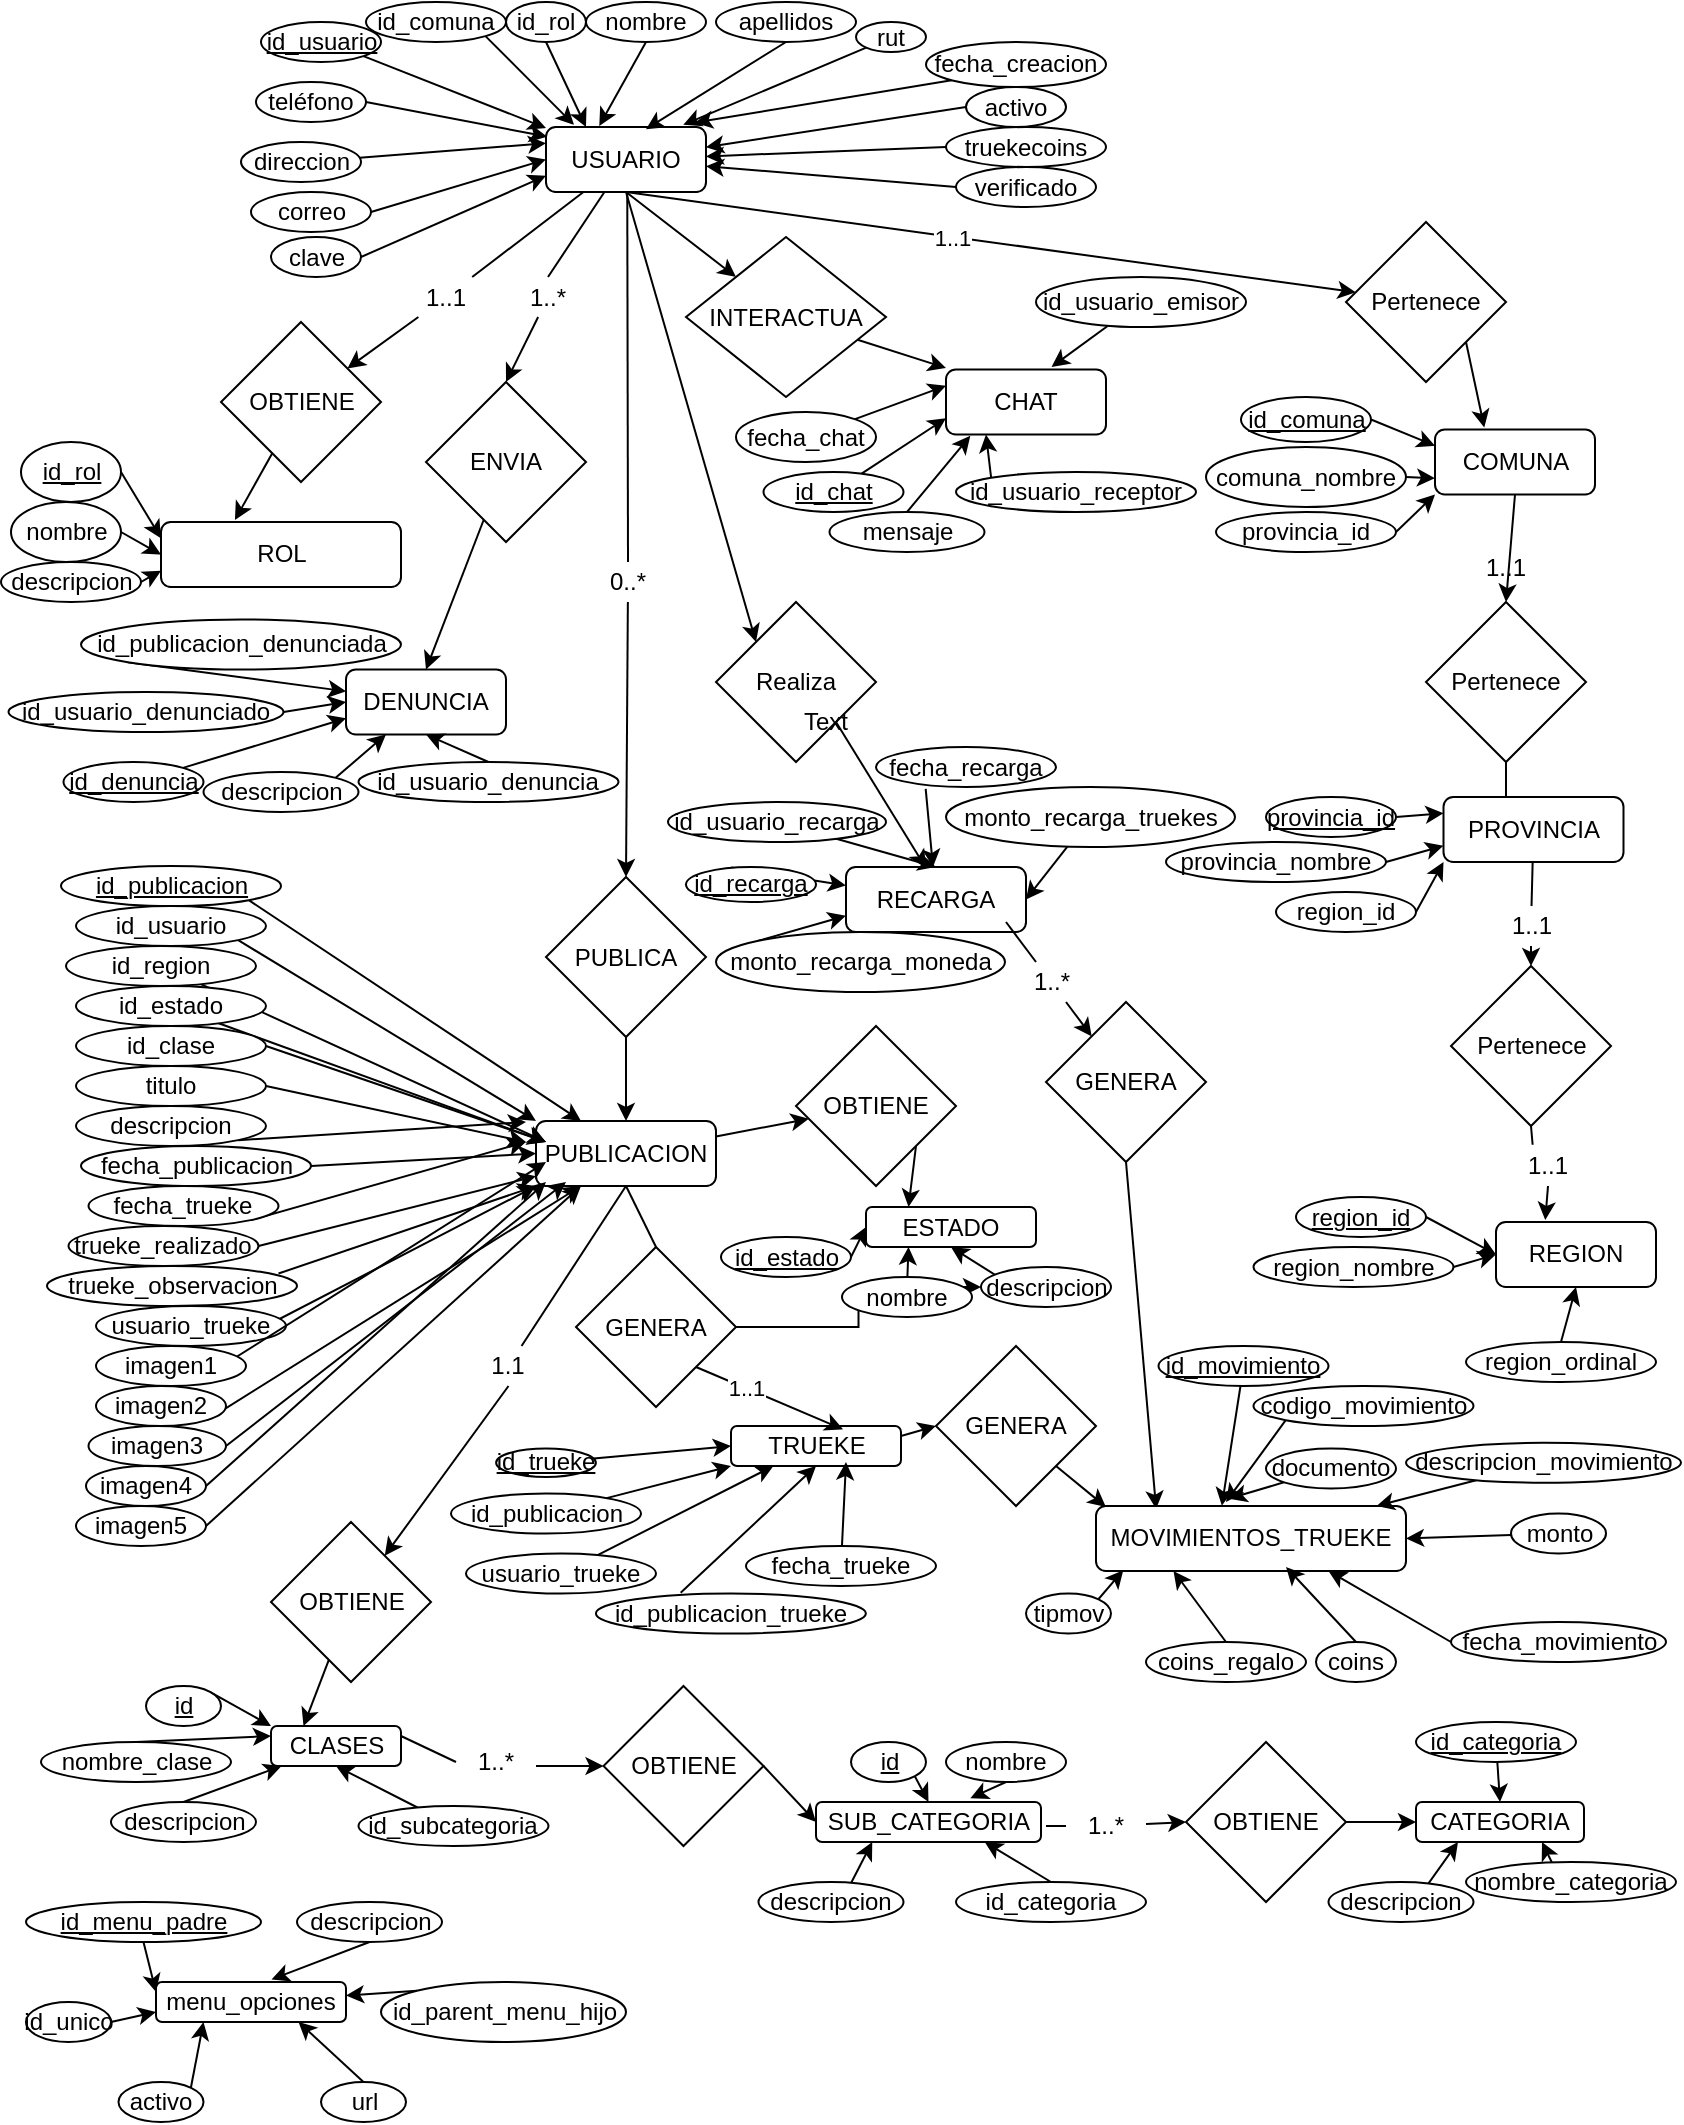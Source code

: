 <mxfile version="14.6.10" type="device" pages="2"><diagram id="R2lEEEUBdFMjLlhIrx00" name="Page-1"><mxGraphModel dx="1304" dy="656" grid="1" gridSize="10" guides="1" tooltips="1" connect="1" arrows="1" fold="1" page="1" pageScale="1" pageWidth="850" pageHeight="1100" math="0" shadow="0" extFonts="Permanent Marker^https://fonts.googleapis.com/css?family=Permanent+Marker"><root><mxCell id="0"/><mxCell id="1" parent="0"/><mxCell id="mGkL5DGGIsLJd3K4ZVHt-36" style="edgeStyle=none;rounded=0;orthogonalLoop=1;jettySize=auto;html=1;startArrow=none;" parent="1" source="1xCBoTw4LPGoHANnR3Ys-30" target="mGkL5DGGIsLJd3K4ZVHt-37" edge="1"><mxGeometry relative="1" as="geometry"><mxPoint x="350" y="250" as="targetPoint"/></mxGeometry></mxCell><mxCell id="mGkL5DGGIsLJd3K4ZVHt-46" style="edgeStyle=none;rounded=0;orthogonalLoop=1;jettySize=auto;html=1;exitX=0.5;exitY=1;exitDx=0;exitDy=0;" parent="1" source="mGkL5DGGIsLJd3K4ZVHt-1" target="mGkL5DGGIsLJd3K4ZVHt-47" edge="1"><mxGeometry relative="1" as="geometry"><mxPoint x="430" y="240" as="targetPoint"/></mxGeometry></mxCell><mxCell id="1xCBoTw4LPGoHANnR3Ys-4" value="1..1" style="edgeLabel;html=1;align=center;verticalAlign=middle;resizable=0;points=[];" vertex="1" connectable="0" parent="mGkL5DGGIsLJd3K4ZVHt-46"><mxGeometry x="-0.106" relative="1" as="geometry"><mxPoint as="offset"/></mxGeometry></mxCell><mxCell id="6SIH47q7WObP1uvd9owd-15" style="edgeStyle=none;rounded=0;orthogonalLoop=1;jettySize=auto;html=1;entryX=0.5;entryY=0;entryDx=0;entryDy=0;startArrow=none;" parent="1" source="1xCBoTw4LPGoHANnR3Ys-28" target="6SIH47q7WObP1uvd9owd-16" edge="1"><mxGeometry relative="1" as="geometry"><mxPoint x="300.0" y="270" as="targetPoint"/></mxGeometry></mxCell><mxCell id="6SIH47q7WObP1uvd9owd-57" style="edgeStyle=none;rounded=0;orthogonalLoop=1;jettySize=auto;html=1;exitX=0.5;exitY=1;exitDx=0;exitDy=0;entryX=0;entryY=0;entryDx=0;entryDy=0;" parent="1" source="mGkL5DGGIsLJd3K4ZVHt-1" target="6SIH47q7WObP1uvd9owd-44" edge="1"><mxGeometry relative="1" as="geometry"/></mxCell><mxCell id="6SIH47q7WObP1uvd9owd-59" style="edgeStyle=none;rounded=0;orthogonalLoop=1;jettySize=auto;html=1;entryX=0.5;entryY=0;entryDx=0;entryDy=0;startArrow=none;" parent="1" source="1xCBoTw4LPGoHANnR3Ys-12" edge="1" target="6SIH47q7WObP1uvd9owd-60"><mxGeometry relative="1" as="geometry"><mxPoint x="316.227" y="308.75" as="targetPoint"/><mxPoint x="320.631" y="115" as="sourcePoint"/></mxGeometry></mxCell><mxCell id="6SIH47q7WObP1uvd9owd-65" style="edgeStyle=none;rounded=0;orthogonalLoop=1;jettySize=auto;html=1;exitX=0.5;exitY=1;exitDx=0;exitDy=0;entryX=0;entryY=0;entryDx=0;entryDy=0;" parent="1" source="mGkL5DGGIsLJd3K4ZVHt-1" target="6SIH47q7WObP1uvd9owd-66" edge="1"><mxGeometry relative="1" as="geometry"><mxPoint x="420" y="370" as="targetPoint"/></mxGeometry></mxCell><mxCell id="mGkL5DGGIsLJd3K4ZVHt-1" value="USUARIO" style="rounded=1;whiteSpace=wrap;html=1;" parent="1" vertex="1"><mxGeometry x="280" y="82.5" width="80" height="32.5" as="geometry"/></mxCell><mxCell id="mGkL5DGGIsLJd3K4ZVHt-21" style="edgeStyle=none;rounded=0;orthogonalLoop=1;jettySize=auto;html=1;exitX=1;exitY=1;exitDx=0;exitDy=0;entryX=0.175;entryY=-0.033;entryDx=0;entryDy=0;entryPerimeter=0;" parent="1" source="mGkL5DGGIsLJd3K4ZVHt-3" target="mGkL5DGGIsLJd3K4ZVHt-1" edge="1"><mxGeometry relative="1" as="geometry"><mxPoint x="300" y="100" as="targetPoint"/></mxGeometry></mxCell><mxCell id="mGkL5DGGIsLJd3K4ZVHt-3" value="id_comuna" style="ellipse;whiteSpace=wrap;html=1;" parent="1" vertex="1"><mxGeometry x="190" y="20" width="70" height="20" as="geometry"/></mxCell><mxCell id="mGkL5DGGIsLJd3K4ZVHt-26" style="edgeStyle=none;rounded=0;orthogonalLoop=1;jettySize=auto;html=1;exitX=0.5;exitY=1;exitDx=0;exitDy=0;entryX=0.25;entryY=0;entryDx=0;entryDy=0;" parent="1" source="mGkL5DGGIsLJd3K4ZVHt-4" target="mGkL5DGGIsLJd3K4ZVHt-1" edge="1"><mxGeometry relative="1" as="geometry"/></mxCell><mxCell id="mGkL5DGGIsLJd3K4ZVHt-4" value="id_rol" style="ellipse;whiteSpace=wrap;html=1;" parent="1" vertex="1"><mxGeometry x="260" y="20" width="40" height="20" as="geometry"/></mxCell><mxCell id="mGkL5DGGIsLJd3K4ZVHt-24" style="edgeStyle=none;rounded=0;orthogonalLoop=1;jettySize=auto;html=1;exitX=1;exitY=0.5;exitDx=0;exitDy=0;entryX=0;entryY=0.5;entryDx=0;entryDy=0;" parent="1" source="mGkL5DGGIsLJd3K4ZVHt-5" target="mGkL5DGGIsLJd3K4ZVHt-1" edge="1"><mxGeometry relative="1" as="geometry"/></mxCell><mxCell id="mGkL5DGGIsLJd3K4ZVHt-5" value="correo" style="ellipse;whiteSpace=wrap;html=1;" parent="1" vertex="1"><mxGeometry x="132.5" y="115" width="60" height="20" as="geometry"/></mxCell><mxCell id="mGkL5DGGIsLJd3K4ZVHt-20" style="rounded=0;orthogonalLoop=1;jettySize=auto;html=1;exitX=1;exitY=1;exitDx=0;exitDy=0;" parent="1" source="mGkL5DGGIsLJd3K4ZVHt-6" target="mGkL5DGGIsLJd3K4ZVHt-1" edge="1"><mxGeometry relative="1" as="geometry"/></mxCell><mxCell id="mGkL5DGGIsLJd3K4ZVHt-6" value="&lt;u&gt;id_usuario&lt;/u&gt;" style="ellipse;whiteSpace=wrap;html=1;" parent="1" vertex="1"><mxGeometry x="137.5" y="30" width="60" height="20" as="geometry"/></mxCell><mxCell id="mGkL5DGGIsLJd3K4ZVHt-22" style="edgeStyle=none;rounded=0;orthogonalLoop=1;jettySize=auto;html=1;exitX=1;exitY=0.5;exitDx=0;exitDy=0;entryX=0.008;entryY=0.15;entryDx=0;entryDy=0;entryPerimeter=0;" parent="1" source="mGkL5DGGIsLJd3K4ZVHt-7" target="mGkL5DGGIsLJd3K4ZVHt-1" edge="1"><mxGeometry relative="1" as="geometry"/></mxCell><mxCell id="mGkL5DGGIsLJd3K4ZVHt-7" value="teléfono" style="ellipse;whiteSpace=wrap;html=1;" parent="1" vertex="1"><mxGeometry x="135" y="60" width="55" height="20" as="geometry"/></mxCell><mxCell id="mGkL5DGGIsLJd3K4ZVHt-25" style="edgeStyle=none;rounded=0;orthogonalLoop=1;jettySize=auto;html=1;exitX=1;exitY=0.5;exitDx=0;exitDy=0;entryX=0;entryY=0.75;entryDx=0;entryDy=0;" parent="1" source="mGkL5DGGIsLJd3K4ZVHt-8" target="mGkL5DGGIsLJd3K4ZVHt-1" edge="1"><mxGeometry relative="1" as="geometry"/></mxCell><mxCell id="mGkL5DGGIsLJd3K4ZVHt-8" value="clave" style="ellipse;whiteSpace=wrap;html=1;" parent="1" vertex="1"><mxGeometry x="142.5" y="137.5" width="45" height="20" as="geometry"/></mxCell><mxCell id="mGkL5DGGIsLJd3K4ZVHt-35" style="edgeStyle=none;rounded=0;orthogonalLoop=1;jettySize=auto;html=1;entryX=0;entryY=0.25;entryDx=0;entryDy=0;" parent="1" source="mGkL5DGGIsLJd3K4ZVHt-9" target="mGkL5DGGIsLJd3K4ZVHt-1" edge="1"><mxGeometry relative="1" as="geometry"/></mxCell><mxCell id="mGkL5DGGIsLJd3K4ZVHt-9" value="direccion" style="ellipse;whiteSpace=wrap;html=1;" parent="1" vertex="1"><mxGeometry x="127.5" y="90" width="60" height="20" as="geometry"/></mxCell><mxCell id="mGkL5DGGIsLJd3K4ZVHt-27" style="edgeStyle=none;rounded=0;orthogonalLoop=1;jettySize=auto;html=1;exitX=0.5;exitY=1;exitDx=0;exitDy=0;entryX=0.333;entryY=-0.017;entryDx=0;entryDy=0;entryPerimeter=0;" parent="1" source="mGkL5DGGIsLJd3K4ZVHt-10" target="mGkL5DGGIsLJd3K4ZVHt-1" edge="1"><mxGeometry relative="1" as="geometry"/></mxCell><mxCell id="mGkL5DGGIsLJd3K4ZVHt-10" value="nombre" style="ellipse;whiteSpace=wrap;html=1;" parent="1" vertex="1"><mxGeometry x="300" y="20" width="60" height="20" as="geometry"/></mxCell><mxCell id="mGkL5DGGIsLJd3K4ZVHt-28" style="edgeStyle=none;rounded=0;orthogonalLoop=1;jettySize=auto;html=1;exitX=0.5;exitY=1;exitDx=0;exitDy=0;entryX=0.625;entryY=0.033;entryDx=0;entryDy=0;entryPerimeter=0;" parent="1" source="mGkL5DGGIsLJd3K4ZVHt-11" target="mGkL5DGGIsLJd3K4ZVHt-1" edge="1"><mxGeometry relative="1" as="geometry"/></mxCell><mxCell id="mGkL5DGGIsLJd3K4ZVHt-11" value="apellidos" style="ellipse;whiteSpace=wrap;html=1;" parent="1" vertex="1"><mxGeometry x="365" y="20" width="70" height="20" as="geometry"/></mxCell><mxCell id="mGkL5DGGIsLJd3K4ZVHt-29" style="edgeStyle=none;rounded=0;orthogonalLoop=1;jettySize=auto;html=1;exitX=0;exitY=1;exitDx=0;exitDy=0;entryX=0.858;entryY=-0.033;entryDx=0;entryDy=0;entryPerimeter=0;" parent="1" source="mGkL5DGGIsLJd3K4ZVHt-12" target="mGkL5DGGIsLJd3K4ZVHt-1" edge="1"><mxGeometry relative="1" as="geometry"/></mxCell><mxCell id="mGkL5DGGIsLJd3K4ZVHt-12" value="rut" style="ellipse;whiteSpace=wrap;html=1;" parent="1" vertex="1"><mxGeometry x="435" y="30" width="35" height="15" as="geometry"/></mxCell><mxCell id="mGkL5DGGIsLJd3K4ZVHt-34" style="edgeStyle=none;rounded=0;orthogonalLoop=1;jettySize=auto;html=1;exitX=0;exitY=0.5;exitDx=0;exitDy=0;" parent="1" source="mGkL5DGGIsLJd3K4ZVHt-13" target="mGkL5DGGIsLJd3K4ZVHt-1" edge="1"><mxGeometry relative="1" as="geometry"/></mxCell><mxCell id="mGkL5DGGIsLJd3K4ZVHt-13" value="verificado" style="ellipse;whiteSpace=wrap;html=1;" parent="1" vertex="1"><mxGeometry x="485" y="102.5" width="70" height="20" as="geometry"/></mxCell><mxCell id="mGkL5DGGIsLJd3K4ZVHt-31" style="edgeStyle=none;rounded=0;orthogonalLoop=1;jettySize=auto;html=1;exitX=0;exitY=1;exitDx=0;exitDy=0;entryX=0.93;entryY=-0.067;entryDx=0;entryDy=0;entryPerimeter=0;" parent="1" source="mGkL5DGGIsLJd3K4ZVHt-14" target="mGkL5DGGIsLJd3K4ZVHt-1" edge="1"><mxGeometry relative="1" as="geometry"/></mxCell><mxCell id="mGkL5DGGIsLJd3K4ZVHt-14" value="fecha_creacion" style="ellipse;whiteSpace=wrap;html=1;" parent="1" vertex="1"><mxGeometry x="470" y="40" width="90" height="22.5" as="geometry"/></mxCell><mxCell id="mGkL5DGGIsLJd3K4ZVHt-33" style="edgeStyle=none;rounded=0;orthogonalLoop=1;jettySize=auto;html=1;exitX=0;exitY=0.5;exitDx=0;exitDy=0;" parent="1" source="mGkL5DGGIsLJd3K4ZVHt-15" target="mGkL5DGGIsLJd3K4ZVHt-1" edge="1"><mxGeometry relative="1" as="geometry"/></mxCell><mxCell id="mGkL5DGGIsLJd3K4ZVHt-15" value="truekecoins" style="ellipse;whiteSpace=wrap;html=1;" parent="1" vertex="1"><mxGeometry x="480" y="82.5" width="80" height="20" as="geometry"/></mxCell><mxCell id="mGkL5DGGIsLJd3K4ZVHt-32" style="edgeStyle=none;rounded=0;orthogonalLoop=1;jettySize=auto;html=1;exitX=0;exitY=0.5;exitDx=0;exitDy=0;" parent="1" source="mGkL5DGGIsLJd3K4ZVHt-19" target="mGkL5DGGIsLJd3K4ZVHt-1" edge="1"><mxGeometry relative="1" as="geometry"/></mxCell><mxCell id="mGkL5DGGIsLJd3K4ZVHt-19" value="activo" style="ellipse;whiteSpace=wrap;html=1;" parent="1" vertex="1"><mxGeometry x="490" y="62.5" width="50" height="20" as="geometry"/></mxCell><mxCell id="mGkL5DGGIsLJd3K4ZVHt-38" style="edgeStyle=none;rounded=0;orthogonalLoop=1;jettySize=auto;html=1;entryX=0.308;entryY=-0.031;entryDx=0;entryDy=0;entryPerimeter=0;" parent="1" source="mGkL5DGGIsLJd3K4ZVHt-37" target="mGkL5DGGIsLJd3K4ZVHt-39" edge="1"><mxGeometry relative="1" as="geometry"><mxPoint x="267.5" y="360" as="targetPoint"/></mxGeometry></mxCell><mxCell id="mGkL5DGGIsLJd3K4ZVHt-37" value="OBTIENE" style="rhombus;whiteSpace=wrap;html=1;" parent="1" vertex="1"><mxGeometry x="117.5" y="180" width="80" height="80" as="geometry"/></mxCell><mxCell id="mGkL5DGGIsLJd3K4ZVHt-39" value="ROL" style="rounded=1;whiteSpace=wrap;html=1;" parent="1" vertex="1"><mxGeometry x="87.5" y="280" width="120" height="32.5" as="geometry"/></mxCell><mxCell id="mGkL5DGGIsLJd3K4ZVHt-45" style="edgeStyle=none;rounded=0;orthogonalLoop=1;jettySize=auto;html=1;exitX=1;exitY=0.5;exitDx=0;exitDy=0;entryX=0;entryY=0.75;entryDx=0;entryDy=0;" parent="1" source="mGkL5DGGIsLJd3K4ZVHt-40" target="mGkL5DGGIsLJd3K4ZVHt-39" edge="1"><mxGeometry relative="1" as="geometry"><mxPoint x="127.5" y="360" as="targetPoint"/></mxGeometry></mxCell><mxCell id="mGkL5DGGIsLJd3K4ZVHt-40" value="descripcion" style="ellipse;whiteSpace=wrap;html=1;" parent="1" vertex="1"><mxGeometry x="7.5" y="300" width="70" height="20" as="geometry"/></mxCell><mxCell id="6SIH47q7WObP1uvd9owd-14" style="edgeStyle=none;rounded=0;orthogonalLoop=1;jettySize=auto;html=1;exitX=1;exitY=0.5;exitDx=0;exitDy=0;entryX=0;entryY=0.5;entryDx=0;entryDy=0;" parent="1" source="mGkL5DGGIsLJd3K4ZVHt-41" target="mGkL5DGGIsLJd3K4ZVHt-39" edge="1"><mxGeometry relative="1" as="geometry"/></mxCell><mxCell id="mGkL5DGGIsLJd3K4ZVHt-41" value="nombre" style="ellipse;whiteSpace=wrap;html=1;" parent="1" vertex="1"><mxGeometry x="12.5" y="270" width="55" height="30" as="geometry"/></mxCell><mxCell id="mGkL5DGGIsLJd3K4ZVHt-43" style="edgeStyle=none;rounded=0;orthogonalLoop=1;jettySize=auto;html=1;exitX=1;exitY=0.5;exitDx=0;exitDy=0;entryX=0;entryY=0.25;entryDx=0;entryDy=0;" parent="1" source="mGkL5DGGIsLJd3K4ZVHt-42" target="mGkL5DGGIsLJd3K4ZVHt-39" edge="1"><mxGeometry relative="1" as="geometry"/></mxCell><mxCell id="mGkL5DGGIsLJd3K4ZVHt-42" value="&lt;u&gt;id_rol&lt;/u&gt;" style="ellipse;whiteSpace=wrap;html=1;" parent="1" vertex="1"><mxGeometry x="17.5" y="240" width="50" height="30" as="geometry"/></mxCell><mxCell id="mGkL5DGGIsLJd3K4ZVHt-47" value="Pertenece" style="rhombus;whiteSpace=wrap;html=1;" parent="1" vertex="1"><mxGeometry x="680" y="130" width="80" height="80" as="geometry"/></mxCell><mxCell id="mGkL5DGGIsLJd3K4ZVHt-48" style="edgeStyle=none;rounded=0;orthogonalLoop=1;jettySize=auto;html=1;entryX=0.308;entryY=-0.031;entryDx=0;entryDy=0;entryPerimeter=0;exitX=1;exitY=1;exitDx=0;exitDy=0;" parent="1" source="mGkL5DGGIsLJd3K4ZVHt-47" target="mGkL5DGGIsLJd3K4ZVHt-49" edge="1"><mxGeometry relative="1" as="geometry"><mxPoint x="650" y="410" as="targetPoint"/><mxPoint x="542.048" y="307.952" as="sourcePoint"/></mxGeometry></mxCell><mxCell id="mGkL5DGGIsLJd3K4ZVHt-49" value="COMUNA" style="rounded=1;whiteSpace=wrap;html=1;" parent="1" vertex="1"><mxGeometry x="724.5" y="233.75" width="80" height="32.5" as="geometry"/></mxCell><mxCell id="mGkL5DGGIsLJd3K4ZVHt-50" style="edgeStyle=none;rounded=0;orthogonalLoop=1;jettySize=auto;html=1;exitX=1;exitY=0.5;exitDx=0;exitDy=0;entryX=0;entryY=1;entryDx=0;entryDy=0;" parent="1" source="mGkL5DGGIsLJd3K4ZVHt-51" target="mGkL5DGGIsLJd3K4ZVHt-49" edge="1"><mxGeometry relative="1" as="geometry"><mxPoint x="510" y="410" as="targetPoint"/></mxGeometry></mxCell><mxCell id="mGkL5DGGIsLJd3K4ZVHt-51" value="provincia_id" style="ellipse;whiteSpace=wrap;html=1;" parent="1" vertex="1"><mxGeometry x="615" y="275" width="90" height="20" as="geometry"/></mxCell><mxCell id="mGkL5DGGIsLJd3K4ZVHt-52" style="edgeStyle=none;rounded=0;orthogonalLoop=1;jettySize=auto;html=1;exitX=1;exitY=0.5;exitDx=0;exitDy=0;entryX=0;entryY=0.75;entryDx=0;entryDy=0;" parent="1" source="mGkL5DGGIsLJd3K4ZVHt-53" target="mGkL5DGGIsLJd3K4ZVHt-49" edge="1"><mxGeometry relative="1" as="geometry"><mxPoint x="510" y="410" as="targetPoint"/></mxGeometry></mxCell><mxCell id="mGkL5DGGIsLJd3K4ZVHt-53" value="comuna_nombre" style="ellipse;whiteSpace=wrap;html=1;" parent="1" vertex="1"><mxGeometry x="610" y="242.5" width="100" height="30" as="geometry"/></mxCell><mxCell id="mGkL5DGGIsLJd3K4ZVHt-54" style="edgeStyle=none;rounded=0;orthogonalLoop=1;jettySize=auto;html=1;exitX=1;exitY=0.5;exitDx=0;exitDy=0;entryX=0;entryY=0.25;entryDx=0;entryDy=0;" parent="1" source="mGkL5DGGIsLJd3K4ZVHt-55" target="mGkL5DGGIsLJd3K4ZVHt-49" edge="1"><mxGeometry relative="1" as="geometry"/></mxCell><mxCell id="mGkL5DGGIsLJd3K4ZVHt-55" value="&lt;u&gt;id_comuna&lt;/u&gt;" style="ellipse;whiteSpace=wrap;html=1;" parent="1" vertex="1"><mxGeometry x="627.5" y="217.5" width="65" height="22.5" as="geometry"/></mxCell><mxCell id="mGkL5DGGIsLJd3K4ZVHt-56" style="edgeStyle=none;rounded=0;orthogonalLoop=1;jettySize=auto;html=1;entryX=0.5;entryY=0;entryDx=0;entryDy=0;exitX=0.5;exitY=1;exitDx=0;exitDy=0;" parent="1" source="mGkL5DGGIsLJd3K4ZVHt-49" target="mGkL5DGGIsLJd3K4ZVHt-57" edge="1"><mxGeometry relative="1" as="geometry"><mxPoint x="590" y="460" as="targetPoint"/><mxPoint x="630" y="370" as="sourcePoint"/></mxGeometry></mxCell><mxCell id="mGkL5DGGIsLJd3K4ZVHt-57" value="Pertenece" style="rhombus;whiteSpace=wrap;html=1;" parent="1" vertex="1"><mxGeometry x="720" y="320" width="80" height="80" as="geometry"/></mxCell><mxCell id="mGkL5DGGIsLJd3K4ZVHt-58" style="edgeStyle=none;rounded=0;orthogonalLoop=1;jettySize=auto;html=1;exitX=0.5;exitY=1;exitDx=0;exitDy=0;" parent="1" source="mGkL5DGGIsLJd3K4ZVHt-57" edge="1"><mxGeometry relative="1" as="geometry"><mxPoint x="760" y="430" as="targetPoint"/><mxPoint x="742.048" y="590.452" as="sourcePoint"/></mxGeometry></mxCell><mxCell id="6SIH47q7WObP1uvd9owd-1" style="edgeStyle=none;rounded=0;orthogonalLoop=1;jettySize=auto;html=1;startArrow=none;" parent="1" source="1xCBoTw4LPGoHANnR3Ys-6" target="6SIH47q7WObP1uvd9owd-2" edge="1"><mxGeometry relative="1" as="geometry"><mxPoint x="690" y="670" as="targetPoint"/></mxGeometry></mxCell><mxCell id="mGkL5DGGIsLJd3K4ZVHt-59" value="PROVINCIA" style="rounded=1;whiteSpace=wrap;html=1;" parent="1" vertex="1"><mxGeometry x="728.75" y="417.5" width="90" height="32.5" as="geometry"/></mxCell><mxCell id="mGkL5DGGIsLJd3K4ZVHt-60" style="edgeStyle=none;rounded=0;orthogonalLoop=1;jettySize=auto;html=1;entryX=0;entryY=1;entryDx=0;entryDy=0;exitX=1;exitY=0.5;exitDx=0;exitDy=0;" parent="1" source="mGkL5DGGIsLJd3K4ZVHt-65" target="mGkL5DGGIsLJd3K4ZVHt-59" edge="1"><mxGeometry relative="1" as="geometry"><mxPoint x="710" y="692.5" as="targetPoint"/><mxPoint x="590" y="620" as="sourcePoint"/></mxGeometry></mxCell><mxCell id="mGkL5DGGIsLJd3K4ZVHt-61" style="edgeStyle=none;rounded=0;orthogonalLoop=1;jettySize=auto;html=1;exitX=1;exitY=0.5;exitDx=0;exitDy=0;entryX=0;entryY=0.75;entryDx=0;entryDy=0;" parent="1" source="mGkL5DGGIsLJd3K4ZVHt-62" target="mGkL5DGGIsLJd3K4ZVHt-59" edge="1"><mxGeometry relative="1" as="geometry"><mxPoint x="710" y="692.5" as="targetPoint"/></mxGeometry></mxCell><mxCell id="mGkL5DGGIsLJd3K4ZVHt-62" value="provincia_nombre" style="ellipse;whiteSpace=wrap;html=1;" parent="1" vertex="1"><mxGeometry x="590" y="440" width="110" height="20" as="geometry"/></mxCell><mxCell id="mGkL5DGGIsLJd3K4ZVHt-63" style="edgeStyle=none;rounded=0;orthogonalLoop=1;jettySize=auto;html=1;exitX=1;exitY=0.5;exitDx=0;exitDy=0;entryX=0;entryY=0.25;entryDx=0;entryDy=0;" parent="1" source="mGkL5DGGIsLJd3K4ZVHt-64" target="mGkL5DGGIsLJd3K4ZVHt-59" edge="1"><mxGeometry relative="1" as="geometry"/></mxCell><mxCell id="mGkL5DGGIsLJd3K4ZVHt-64" value="&lt;u&gt;provincia_id&lt;/u&gt;" style="ellipse;whiteSpace=wrap;html=1;" parent="1" vertex="1"><mxGeometry x="640" y="417.5" width="65" height="20" as="geometry"/></mxCell><mxCell id="mGkL5DGGIsLJd3K4ZVHt-65" value="region_id" style="ellipse;whiteSpace=wrap;html=1;" parent="1" vertex="1"><mxGeometry x="645" y="465" width="70" height="20" as="geometry"/></mxCell><mxCell id="6SIH47q7WObP1uvd9owd-2" value="Pertenece" style="rhombus;whiteSpace=wrap;html=1;" parent="1" vertex="1"><mxGeometry x="732.5" y="502" width="80" height="80" as="geometry"/></mxCell><mxCell id="6SIH47q7WObP1uvd9owd-3" style="edgeStyle=none;rounded=0;orthogonalLoop=1;jettySize=auto;html=1;entryX=0.308;entryY=-0.031;entryDx=0;entryDy=0;entryPerimeter=0;exitX=0.5;exitY=1;exitDx=0;exitDy=0;startArrow=none;" parent="1" source="1xCBoTw4LPGoHANnR3Ys-10" target="6SIH47q7WObP1uvd9owd-4" edge="1"><mxGeometry relative="1" as="geometry"><mxPoint x="940" y="892.5" as="targetPoint"/><mxPoint x="832.048" y="790.452" as="sourcePoint"/></mxGeometry></mxCell><mxCell id="6SIH47q7WObP1uvd9owd-4" value="REGION" style="rounded=1;whiteSpace=wrap;html=1;" parent="1" vertex="1"><mxGeometry x="755" y="630" width="80" height="32.5" as="geometry"/></mxCell><mxCell id="6SIH47q7WObP1uvd9owd-9" style="edgeStyle=none;rounded=0;orthogonalLoop=1;jettySize=auto;html=1;exitX=1;exitY=0.5;exitDx=0;exitDy=0;entryX=0;entryY=0.5;entryDx=0;entryDy=0;" parent="1" source="6SIH47q7WObP1uvd9owd-5" target="6SIH47q7WObP1uvd9owd-4" edge="1"><mxGeometry relative="1" as="geometry"><mxPoint x="700" y="730" as="targetPoint"/></mxGeometry></mxCell><mxCell id="6SIH47q7WObP1uvd9owd-5" value="region_nombre" style="ellipse;whiteSpace=wrap;html=1;" parent="1" vertex="1"><mxGeometry x="633.75" y="642.5" width="100" height="20" as="geometry"/></mxCell><mxCell id="6SIH47q7WObP1uvd9owd-8" style="edgeStyle=none;rounded=0;orthogonalLoop=1;jettySize=auto;html=1;exitX=1;exitY=0.5;exitDx=0;exitDy=0;entryX=0;entryY=0.5;entryDx=0;entryDy=0;" parent="1" source="6SIH47q7WObP1uvd9owd-6" target="6SIH47q7WObP1uvd9owd-4" edge="1"><mxGeometry relative="1" as="geometry"/></mxCell><mxCell id="6SIH47q7WObP1uvd9owd-6" value="&lt;u&gt;region_id&lt;/u&gt;" style="ellipse;whiteSpace=wrap;html=1;" parent="1" vertex="1"><mxGeometry x="655" y="617.5" width="65" height="20" as="geometry"/></mxCell><mxCell id="6SIH47q7WObP1uvd9owd-10" style="edgeStyle=none;rounded=0;orthogonalLoop=1;jettySize=auto;html=1;exitX=0.5;exitY=0;exitDx=0;exitDy=0;entryX=0.5;entryY=1;entryDx=0;entryDy=0;" parent="1" source="6SIH47q7WObP1uvd9owd-7" target="6SIH47q7WObP1uvd9owd-4" edge="1"><mxGeometry relative="1" as="geometry"><mxPoint x="700" y="740" as="targetPoint"/></mxGeometry></mxCell><mxCell id="6SIH47q7WObP1uvd9owd-7" value="region_ordinal" style="ellipse;whiteSpace=wrap;html=1;" parent="1" vertex="1"><mxGeometry x="740" y="690" width="95" height="20" as="geometry"/></mxCell><mxCell id="6SIH47q7WObP1uvd9owd-17" style="edgeStyle=none;rounded=0;orthogonalLoop=1;jettySize=auto;html=1;entryX=0.5;entryY=0;entryDx=0;entryDy=0;" parent="1" source="6SIH47q7WObP1uvd9owd-16" target="6SIH47q7WObP1uvd9owd-19" edge="1"><mxGeometry relative="1" as="geometry"><mxPoint x="180.0" y="390" as="targetPoint"/></mxGeometry></mxCell><mxCell id="6SIH47q7WObP1uvd9owd-16" value="ENVIA" style="rhombus;whiteSpace=wrap;html=1;" parent="1" vertex="1"><mxGeometry x="220" y="210" width="80" height="80" as="geometry"/></mxCell><mxCell id="6SIH47q7WObP1uvd9owd-19" value="DENUNCIA" style="rounded=1;whiteSpace=wrap;html=1;" parent="1" vertex="1"><mxGeometry x="180" y="353.75" width="80" height="32.5" as="geometry"/></mxCell><mxCell id="6SIH47q7WObP1uvd9owd-22" style="edgeStyle=none;rounded=0;orthogonalLoop=1;jettySize=auto;html=1;exitX=0.5;exitY=1;exitDx=0;exitDy=0;" parent="1" source="mGkL5DGGIsLJd3K4ZVHt-13" target="mGkL5DGGIsLJd3K4ZVHt-13" edge="1"><mxGeometry relative="1" as="geometry"/></mxCell><mxCell id="6SIH47q7WObP1uvd9owd-23" style="edgeStyle=none;rounded=0;orthogonalLoop=1;jettySize=auto;html=1;exitX=0.5;exitY=1;exitDx=0;exitDy=0;" parent="1" source="mGkL5DGGIsLJd3K4ZVHt-11" target="mGkL5DGGIsLJd3K4ZVHt-11" edge="1"><mxGeometry relative="1" as="geometry"/></mxCell><mxCell id="6SIH47q7WObP1uvd9owd-24" style="edgeStyle=none;rounded=0;orthogonalLoop=1;jettySize=auto;html=1;exitX=1;exitY=0;exitDx=0;exitDy=0;" parent="1" source="mGkL5DGGIsLJd3K4ZVHt-14" target="mGkL5DGGIsLJd3K4ZVHt-14" edge="1"><mxGeometry relative="1" as="geometry"/></mxCell><mxCell id="6SIH47q7WObP1uvd9owd-38" style="edgeStyle=none;rounded=0;orthogonalLoop=1;jettySize=auto;html=1;exitX=1;exitY=0;exitDx=0;exitDy=0;entryX=0;entryY=0.75;entryDx=0;entryDy=0;" parent="1" source="6SIH47q7WObP1uvd9owd-25" target="6SIH47q7WObP1uvd9owd-19" edge="1"><mxGeometry relative="1" as="geometry"/></mxCell><mxCell id="6SIH47q7WObP1uvd9owd-25" value="&lt;u&gt;id_denuncia&lt;/u&gt;" style="ellipse;whiteSpace=wrap;html=1;" parent="1" vertex="1"><mxGeometry x="38.75" y="400" width="70" height="20" as="geometry"/></mxCell><mxCell id="6SIH47q7WObP1uvd9owd-39" style="edgeStyle=none;rounded=0;orthogonalLoop=1;jettySize=auto;html=1;exitX=1;exitY=0;exitDx=0;exitDy=0;entryX=0.25;entryY=1;entryDx=0;entryDy=0;" parent="1" source="6SIH47q7WObP1uvd9owd-26" target="6SIH47q7WObP1uvd9owd-19" edge="1"><mxGeometry relative="1" as="geometry"/></mxCell><mxCell id="6SIH47q7WObP1uvd9owd-26" value="descripcion" style="ellipse;whiteSpace=wrap;html=1;" parent="1" vertex="1"><mxGeometry x="108.75" y="405" width="77.5" height="20" as="geometry"/></mxCell><mxCell id="6SIH47q7WObP1uvd9owd-40" style="edgeStyle=none;rounded=0;orthogonalLoop=1;jettySize=auto;html=1;exitX=0.5;exitY=0;exitDx=0;exitDy=0;entryX=0.5;entryY=1;entryDx=0;entryDy=0;" parent="1" source="6SIH47q7WObP1uvd9owd-27" target="6SIH47q7WObP1uvd9owd-19" edge="1"><mxGeometry relative="1" as="geometry"/></mxCell><mxCell id="6SIH47q7WObP1uvd9owd-27" value="id_usuario_denuncia" style="ellipse;whiteSpace=wrap;html=1;" parent="1" vertex="1"><mxGeometry x="186.25" y="400" width="130" height="20" as="geometry"/></mxCell><mxCell id="6SIH47q7WObP1uvd9owd-37" style="edgeStyle=none;rounded=0;orthogonalLoop=1;jettySize=auto;html=1;exitX=1;exitY=0.5;exitDx=0;exitDy=0;entryX=0;entryY=0.5;entryDx=0;entryDy=0;" parent="1" source="6SIH47q7WObP1uvd9owd-28" target="6SIH47q7WObP1uvd9owd-19" edge="1"><mxGeometry relative="1" as="geometry"/></mxCell><mxCell id="6SIH47q7WObP1uvd9owd-28" value="id_usuario_denunciado" style="ellipse;whiteSpace=wrap;html=1;" parent="1" vertex="1"><mxGeometry x="11.25" y="365" width="137.5" height="20" as="geometry"/></mxCell><mxCell id="6SIH47q7WObP1uvd9owd-41" style="edgeStyle=none;rounded=0;orthogonalLoop=1;jettySize=auto;html=1;exitX=0;exitY=1;exitDx=0;exitDy=0;" parent="1" source="6SIH47q7WObP1uvd9owd-29" target="6SIH47q7WObP1uvd9owd-19" edge="1"><mxGeometry relative="1" as="geometry"/></mxCell><mxCell id="6SIH47q7WObP1uvd9owd-29" value="id_publicacion_denunciada" style="ellipse;whiteSpace=wrap;html=1;" parent="1" vertex="1"><mxGeometry x="47.5" y="328.75" width="160" height="25" as="geometry"/></mxCell><mxCell id="6SIH47q7WObP1uvd9owd-45" style="edgeStyle=none;rounded=0;orthogonalLoop=1;jettySize=auto;html=1;" parent="1" source="6SIH47q7WObP1uvd9owd-44" edge="1"><mxGeometry relative="1" as="geometry"><mxPoint x="480" y="203" as="targetPoint"/></mxGeometry></mxCell><mxCell id="6SIH47q7WObP1uvd9owd-44" value="INTERACTUA" style="rhombus;whiteSpace=wrap;html=1;" parent="1" vertex="1"><mxGeometry x="350" y="137.5" width="100" height="80" as="geometry"/></mxCell><mxCell id="6SIH47q7WObP1uvd9owd-46" value="CHAT" style="rounded=1;whiteSpace=wrap;html=1;" parent="1" vertex="1"><mxGeometry x="480" y="203.75" width="80" height="32.5" as="geometry"/></mxCell><mxCell id="6SIH47q7WObP1uvd9owd-54" style="edgeStyle=none;rounded=0;orthogonalLoop=1;jettySize=auto;html=1;entryX=0;entryY=0.25;entryDx=0;entryDy=0;" parent="1" source="6SIH47q7WObP1uvd9owd-47" target="6SIH47q7WObP1uvd9owd-46" edge="1"><mxGeometry relative="1" as="geometry"/></mxCell><mxCell id="6SIH47q7WObP1uvd9owd-47" value="fecha_chat" style="ellipse;whiteSpace=wrap;html=1;" parent="1" vertex="1"><mxGeometry x="375" y="225" width="70" height="25" as="geometry"/></mxCell><mxCell id="6SIH47q7WObP1uvd9owd-52" style="edgeStyle=none;rounded=0;orthogonalLoop=1;jettySize=auto;html=1;exitX=0.5;exitY=0;exitDx=0;exitDy=0;entryX=0.152;entryY=1.021;entryDx=0;entryDy=0;entryPerimeter=0;" parent="1" source="6SIH47q7WObP1uvd9owd-48" target="6SIH47q7WObP1uvd9owd-46" edge="1"><mxGeometry relative="1" as="geometry"/></mxCell><mxCell id="6SIH47q7WObP1uvd9owd-48" value="mensaje" style="ellipse;whiteSpace=wrap;html=1;" parent="1" vertex="1"><mxGeometry x="421.75" y="275" width="77.5" height="20" as="geometry"/></mxCell><mxCell id="6SIH47q7WObP1uvd9owd-53" style="edgeStyle=none;rounded=0;orthogonalLoop=1;jettySize=auto;html=1;entryX=0;entryY=0.75;entryDx=0;entryDy=0;" parent="1" source="6SIH47q7WObP1uvd9owd-49" target="6SIH47q7WObP1uvd9owd-46" edge="1"><mxGeometry relative="1" as="geometry"/></mxCell><mxCell id="6SIH47q7WObP1uvd9owd-49" value="&lt;u&gt;id_chat&lt;/u&gt;" style="ellipse;whiteSpace=wrap;html=1;" parent="1" vertex="1"><mxGeometry x="388.75" y="255" width="70" height="20" as="geometry"/></mxCell><mxCell id="6SIH47q7WObP1uvd9owd-55" style="edgeStyle=none;rounded=0;orthogonalLoop=1;jettySize=auto;html=1;exitX=0;exitY=0;exitDx=0;exitDy=0;entryX=0.25;entryY=1;entryDx=0;entryDy=0;" parent="1" source="6SIH47q7WObP1uvd9owd-50" target="6SIH47q7WObP1uvd9owd-46" edge="1"><mxGeometry relative="1" as="geometry"/></mxCell><mxCell id="6SIH47q7WObP1uvd9owd-56" style="edgeStyle=none;rounded=0;orthogonalLoop=1;jettySize=auto;html=1;entryX=0.66;entryY=-0.04;entryDx=0;entryDy=0;entryPerimeter=0;" parent="1" source="6SIH47q7WObP1uvd9owd-51" target="6SIH47q7WObP1uvd9owd-46" edge="1"><mxGeometry relative="1" as="geometry"><mxPoint x="500" y="420" as="sourcePoint"/></mxGeometry></mxCell><mxCell id="6SIH47q7WObP1uvd9owd-50" value="id_usuario_receptor" style="ellipse;whiteSpace=wrap;html=1;" parent="1" vertex="1"><mxGeometry x="485" y="255" width="120" height="20" as="geometry"/></mxCell><mxCell id="6SIH47q7WObP1uvd9owd-51" value="id_usuario_emisor" style="ellipse;whiteSpace=wrap;html=1;" parent="1" vertex="1"><mxGeometry x="525" y="157.5" width="105" height="25" as="geometry"/></mxCell><mxCell id="6SIH47q7WObP1uvd9owd-62" style="edgeStyle=none;rounded=0;orthogonalLoop=1;jettySize=auto;html=1;entryX=0.5;entryY=0;entryDx=0;entryDy=0;" parent="1" source="6SIH47q7WObP1uvd9owd-60" target="6SIH47q7WObP1uvd9owd-61" edge="1"><mxGeometry relative="1" as="geometry"/></mxCell><mxCell id="6SIH47q7WObP1uvd9owd-60" value="PUBLICA" style="rhombus;whiteSpace=wrap;html=1;" parent="1" vertex="1"><mxGeometry x="280" y="457.5" width="80" height="80" as="geometry"/></mxCell><mxCell id="6SIH47q7WObP1uvd9owd-159" style="edgeStyle=none;rounded=0;orthogonalLoop=1;jettySize=auto;html=1;" parent="1" source="6SIH47q7WObP1uvd9owd-61" target="6SIH47q7WObP1uvd9owd-160" edge="1"><mxGeometry relative="1" as="geometry"><mxPoint x="400.0" y="593.75" as="targetPoint"/></mxGeometry></mxCell><mxCell id="6SIH47q7WObP1uvd9owd-196" style="edgeStyle=none;rounded=0;orthogonalLoop=1;jettySize=auto;html=1;exitX=0.5;exitY=1;exitDx=0;exitDy=0;startArrow=none;" parent="1" source="1xCBoTw4LPGoHANnR3Ys-16" target="6SIH47q7WObP1uvd9owd-197" edge="1"><mxGeometry relative="1" as="geometry"><mxPoint x="200.0" y="790" as="targetPoint"/></mxGeometry></mxCell><mxCell id="6SIH47q7WObP1uvd9owd-61" value="PUBLICACION" style="rounded=1;whiteSpace=wrap;html=1;" parent="1" vertex="1"><mxGeometry x="275" y="579.5" width="90" height="32.5" as="geometry"/></mxCell><mxCell id="6SIH47q7WObP1uvd9owd-68" style="edgeStyle=none;rounded=0;orthogonalLoop=1;jettySize=auto;html=1;exitX=1;exitY=1;exitDx=0;exitDy=0;" parent="1" source="6SIH47q7WObP1uvd9owd-66" edge="1"><mxGeometry relative="1" as="geometry"><mxPoint x="470" y="453" as="targetPoint"/></mxGeometry></mxCell><mxCell id="6SIH47q7WObP1uvd9owd-66" value="Realiza" style="rhombus;whiteSpace=wrap;html=1;" parent="1" vertex="1"><mxGeometry x="365" y="320" width="80" height="80" as="geometry"/></mxCell><mxCell id="6SIH47q7WObP1uvd9owd-83" style="edgeStyle=none;rounded=0;orthogonalLoop=1;jettySize=auto;html=1;startArrow=none;" parent="1" target="6SIH47q7WObP1uvd9owd-84" edge="1" source="1xCBoTw4LPGoHANnR3Ys-24"><mxGeometry relative="1" as="geometry"><mxPoint x="530" y="570" as="targetPoint"/><mxPoint x="510" y="480" as="sourcePoint"/></mxGeometry></mxCell><mxCell id="6SIH47q7WObP1uvd9owd-67" value="RECARGA" style="rounded=1;whiteSpace=wrap;html=1;" parent="1" vertex="1"><mxGeometry x="430" y="452.5" width="90" height="32.5" as="geometry"/></mxCell><mxCell id="6SIH47q7WObP1uvd9owd-69" style="edgeStyle=none;rounded=0;orthogonalLoop=1;jettySize=auto;html=1;exitX=0.347;exitY=0.014;exitDx=0;exitDy=0;exitPerimeter=0;" parent="1" source="6SIH47q7WObP1uvd9owd-70" target="6SIH47q7WObP1uvd9owd-67" edge="1"><mxGeometry relative="1" as="geometry"><mxPoint x="510" y="530.005" as="targetPoint"/></mxGeometry></mxCell><mxCell id="6SIH47q7WObP1uvd9owd-70" value="&lt;u&gt;id_recarga&lt;/u&gt;" style="ellipse;whiteSpace=wrap;html=1;" parent="1" vertex="1"><mxGeometry x="350" y="452.5" width="65" height="17.5" as="geometry"/></mxCell><mxCell id="6SIH47q7WObP1uvd9owd-72" style="edgeStyle=none;rounded=0;orthogonalLoop=1;jettySize=auto;html=1;entryX=0.5;entryY=0;entryDx=0;entryDy=0;" parent="1" source="6SIH47q7WObP1uvd9owd-71" target="6SIH47q7WObP1uvd9owd-67" edge="1"><mxGeometry relative="1" as="geometry"/></mxCell><mxCell id="6SIH47q7WObP1uvd9owd-71" value="id_usuario_recarga" style="ellipse;whiteSpace=wrap;html=1;" parent="1" vertex="1"><mxGeometry x="341" y="420" width="109" height="20" as="geometry"/></mxCell><mxCell id="6SIH47q7WObP1uvd9owd-79" style="edgeStyle=none;rounded=0;orthogonalLoop=1;jettySize=auto;html=1;exitX=0;exitY=0;exitDx=0;exitDy=0;entryX=0;entryY=0.75;entryDx=0;entryDy=0;" parent="1" source="6SIH47q7WObP1uvd9owd-73" target="6SIH47q7WObP1uvd9owd-67" edge="1"><mxGeometry relative="1" as="geometry"><mxPoint x="477.75" y="490" as="targetPoint"/></mxGeometry></mxCell><mxCell id="6SIH47q7WObP1uvd9owd-73" value="monto_recarga_moneda" style="ellipse;whiteSpace=wrap;html=1;" parent="1" vertex="1"><mxGeometry x="365" y="485" width="144.5" height="30" as="geometry"/></mxCell><mxCell id="6SIH47q7WObP1uvd9owd-78" style="edgeStyle=none;rounded=0;orthogonalLoop=1;jettySize=auto;html=1;entryX=1;entryY=0.5;entryDx=0;entryDy=0;" parent="1" source="6SIH47q7WObP1uvd9owd-75" target="6SIH47q7WObP1uvd9owd-67" edge="1"><mxGeometry relative="1" as="geometry"/></mxCell><mxCell id="6SIH47q7WObP1uvd9owd-75" value="monto_recarga_truekes&lt;br&gt;" style="ellipse;whiteSpace=wrap;html=1;" parent="1" vertex="1"><mxGeometry x="480" y="412.5" width="144.5" height="30" as="geometry"/></mxCell><mxCell id="6SIH47q7WObP1uvd9owd-77" style="edgeStyle=none;rounded=0;orthogonalLoop=1;jettySize=auto;html=1;exitX=0.276;exitY=1.046;exitDx=0;exitDy=0;exitPerimeter=0;" parent="1" source="6SIH47q7WObP1uvd9owd-76" target="6SIH47q7WObP1uvd9owd-67" edge="1"><mxGeometry relative="1" as="geometry"/></mxCell><mxCell id="6SIH47q7WObP1uvd9owd-76" value="fecha_recarga" style="ellipse;whiteSpace=wrap;html=1;" parent="1" vertex="1"><mxGeometry x="445" y="392.5" width="90" height="20" as="geometry"/></mxCell><mxCell id="6SIH47q7WObP1uvd9owd-80" style="edgeStyle=none;rounded=0;orthogonalLoop=1;jettySize=auto;html=1;exitX=0.5;exitY=1;exitDx=0;exitDy=0;" parent="1" source="6SIH47q7WObP1uvd9owd-27" target="6SIH47q7WObP1uvd9owd-27" edge="1"><mxGeometry relative="1" as="geometry"/></mxCell><mxCell id="6SIH47q7WObP1uvd9owd-115" style="edgeStyle=none;rounded=0;orthogonalLoop=1;jettySize=auto;html=1;entryX=0.25;entryY=0;entryDx=0;entryDy=0;exitX=1;exitY=1;exitDx=0;exitDy=0;" parent="1" source="6SIH47q7WObP1uvd9owd-81" target="6SIH47q7WObP1uvd9owd-61" edge="1"><mxGeometry relative="1" as="geometry"/></mxCell><mxCell id="6SIH47q7WObP1uvd9owd-81" value="&lt;u&gt;id_publicacion&lt;/u&gt;" style="ellipse;whiteSpace=wrap;html=1;" parent="1" vertex="1"><mxGeometry x="37.5" y="452" width="110" height="20" as="geometry"/></mxCell><mxCell id="6SIH47q7WObP1uvd9owd-153" style="edgeStyle=none;rounded=0;orthogonalLoop=1;jettySize=auto;html=1;entryX=0.194;entryY=0.044;entryDx=0;entryDy=0;entryPerimeter=0;startArrow=none;exitX=0.5;exitY=1;exitDx=0;exitDy=0;" parent="1" source="6SIH47q7WObP1uvd9owd-84" target="6SIH47q7WObP1uvd9owd-86" edge="1"><mxGeometry relative="1" as="geometry"><mxPoint x="580.369" y="645.07" as="sourcePoint"/></mxGeometry></mxCell><mxCell id="6SIH47q7WObP1uvd9owd-84" value="GENERA" style="rhombus;whiteSpace=wrap;html=1;" parent="1" vertex="1"><mxGeometry x="530" y="520" width="80" height="80" as="geometry"/></mxCell><mxCell id="6SIH47q7WObP1uvd9owd-86" value="MOVIMIENTOS_TRUEKE" style="rounded=1;whiteSpace=wrap;html=1;" parent="1" vertex="1"><mxGeometry x="555" y="772" width="155" height="32.5" as="geometry"/></mxCell><mxCell id="6SIH47q7WObP1uvd9owd-116" style="edgeStyle=none;rounded=0;orthogonalLoop=1;jettySize=auto;html=1;exitX=1;exitY=1;exitDx=0;exitDy=0;entryX=0;entryY=0;entryDx=0;entryDy=0;" parent="1" source="6SIH47q7WObP1uvd9owd-93" target="6SIH47q7WObP1uvd9owd-61" edge="1"><mxGeometry relative="1" as="geometry"><mxPoint x="290.0" y="580" as="targetPoint"/></mxGeometry></mxCell><mxCell id="6SIH47q7WObP1uvd9owd-93" value="id_usuario" style="ellipse;whiteSpace=wrap;html=1;" parent="1" vertex="1"><mxGeometry x="45" y="472" width="95" height="20" as="geometry"/></mxCell><mxCell id="6SIH47q7WObP1uvd9owd-117" style="edgeStyle=none;rounded=0;orthogonalLoop=1;jettySize=auto;html=1;" parent="1" source="6SIH47q7WObP1uvd9owd-94" edge="1"><mxGeometry relative="1" as="geometry"><mxPoint x="280.0" y="590" as="targetPoint"/></mxGeometry></mxCell><mxCell id="6SIH47q7WObP1uvd9owd-94" value="id_region" style="ellipse;whiteSpace=wrap;html=1;" parent="1" vertex="1"><mxGeometry x="40" y="492" width="95" height="20" as="geometry"/></mxCell><mxCell id="6SIH47q7WObP1uvd9owd-118" style="edgeStyle=none;rounded=0;orthogonalLoop=1;jettySize=auto;html=1;" parent="1" source="6SIH47q7WObP1uvd9owd-95" edge="1"><mxGeometry relative="1" as="geometry"><mxPoint x="280.0" y="590" as="targetPoint"/></mxGeometry></mxCell><mxCell id="6SIH47q7WObP1uvd9owd-95" value="id_estado" style="ellipse;whiteSpace=wrap;html=1;" parent="1" vertex="1"><mxGeometry x="45" y="512" width="95" height="20" as="geometry"/></mxCell><mxCell id="6SIH47q7WObP1uvd9owd-119" style="edgeStyle=none;rounded=0;orthogonalLoop=1;jettySize=auto;html=1;exitX=1;exitY=0.5;exitDx=0;exitDy=0;" parent="1" source="6SIH47q7WObP1uvd9owd-96" edge="1"><mxGeometry relative="1" as="geometry"><mxPoint x="280.0" y="590" as="targetPoint"/></mxGeometry></mxCell><mxCell id="6SIH47q7WObP1uvd9owd-96" value="id_clase" style="ellipse;whiteSpace=wrap;html=1;" parent="1" vertex="1"><mxGeometry x="45" y="532" width="95" height="20" as="geometry"/></mxCell><mxCell id="6SIH47q7WObP1uvd9owd-120" style="edgeStyle=none;rounded=0;orthogonalLoop=1;jettySize=auto;html=1;exitX=1;exitY=0.5;exitDx=0;exitDy=0;" parent="1" source="6SIH47q7WObP1uvd9owd-97" edge="1"><mxGeometry relative="1" as="geometry"><mxPoint x="270.0" y="590" as="targetPoint"/></mxGeometry></mxCell><mxCell id="6SIH47q7WObP1uvd9owd-97" value="titulo" style="ellipse;whiteSpace=wrap;html=1;" parent="1" vertex="1"><mxGeometry x="45" y="552" width="95" height="20" as="geometry"/></mxCell><mxCell id="6SIH47q7WObP1uvd9owd-121" style="edgeStyle=none;rounded=0;orthogonalLoop=1;jettySize=auto;html=1;exitX=1;exitY=1;exitDx=0;exitDy=0;" parent="1" source="6SIH47q7WObP1uvd9owd-98" edge="1"><mxGeometry relative="1" as="geometry"><mxPoint x="270" y="580" as="targetPoint"/></mxGeometry></mxCell><mxCell id="6SIH47q7WObP1uvd9owd-98" value="descripcion" style="ellipse;whiteSpace=wrap;html=1;" parent="1" vertex="1"><mxGeometry x="45" y="572" width="95" height="20" as="geometry"/></mxCell><mxCell id="6SIH47q7WObP1uvd9owd-122" style="edgeStyle=none;rounded=0;orthogonalLoop=1;jettySize=auto;html=1;entryX=0;entryY=0.5;entryDx=0;entryDy=0;exitX=1;exitY=0.5;exitDx=0;exitDy=0;" parent="1" source="6SIH47q7WObP1uvd9owd-99" target="6SIH47q7WObP1uvd9owd-61" edge="1"><mxGeometry relative="1" as="geometry"/></mxCell><mxCell id="6SIH47q7WObP1uvd9owd-99" value="fecha_publicacion" style="ellipse;whiteSpace=wrap;html=1;" parent="1" vertex="1"><mxGeometry x="47.5" y="592" width="115" height="20" as="geometry"/></mxCell><mxCell id="6SIH47q7WObP1uvd9owd-123" style="edgeStyle=none;rounded=0;orthogonalLoop=1;jettySize=auto;html=1;exitX=1;exitY=1;exitDx=0;exitDy=0;" parent="1" source="6SIH47q7WObP1uvd9owd-100" edge="1"><mxGeometry relative="1" as="geometry"><mxPoint x="270" y="590" as="targetPoint"/></mxGeometry></mxCell><mxCell id="6SIH47q7WObP1uvd9owd-100" value="fecha_trueke" style="ellipse;whiteSpace=wrap;html=1;" parent="1" vertex="1"><mxGeometry x="51.25" y="612" width="95" height="20" as="geometry"/></mxCell><mxCell id="6SIH47q7WObP1uvd9owd-124" style="edgeStyle=none;rounded=0;orthogonalLoop=1;jettySize=auto;html=1;exitX=1;exitY=0.5;exitDx=0;exitDy=0;" parent="1" source="6SIH47q7WObP1uvd9owd-101" target="6SIH47q7WObP1uvd9owd-61" edge="1"><mxGeometry relative="1" as="geometry"><mxPoint x="280.0" y="600" as="targetPoint"/></mxGeometry></mxCell><mxCell id="6SIH47q7WObP1uvd9owd-101" value="trueke_realizado" style="ellipse;whiteSpace=wrap;html=1;" parent="1" vertex="1"><mxGeometry x="41.25" y="632" width="95" height="20" as="geometry"/></mxCell><mxCell id="6SIH47q7WObP1uvd9owd-195" style="edgeStyle=none;rounded=0;orthogonalLoop=1;jettySize=auto;html=1;entryX=0;entryY=1;entryDx=0;entryDy=0;exitX=0.926;exitY=0.188;exitDx=0;exitDy=0;exitPerimeter=0;" parent="1" source="6SIH47q7WObP1uvd9owd-102" target="6SIH47q7WObP1uvd9owd-61" edge="1"><mxGeometry relative="1" as="geometry"/></mxCell><mxCell id="6SIH47q7WObP1uvd9owd-102" value="trueke_observacion" style="ellipse;whiteSpace=wrap;html=1;" parent="1" vertex="1"><mxGeometry x="30.5" y="652" width="125" height="20" as="geometry"/></mxCell><mxCell id="6SIH47q7WObP1uvd9owd-126" style="edgeStyle=none;rounded=0;orthogonalLoop=1;jettySize=auto;html=1;entryX=0;entryY=1;entryDx=0;entryDy=0;" parent="1" target="6SIH47q7WObP1uvd9owd-61" edge="1"><mxGeometry relative="1" as="geometry"><mxPoint x="290.0" y="610" as="targetPoint"/><mxPoint x="140" y="682" as="sourcePoint"/></mxGeometry></mxCell><mxCell id="6SIH47q7WObP1uvd9owd-103" value="usuario_trueke" style="ellipse;whiteSpace=wrap;html=1;" parent="1" vertex="1"><mxGeometry x="55" y="672" width="95" height="20" as="geometry"/></mxCell><mxCell id="6SIH47q7WObP1uvd9owd-127" style="edgeStyle=none;rounded=0;orthogonalLoop=1;jettySize=auto;html=1;exitX=1;exitY=0.5;exitDx=0;exitDy=0;" parent="1" edge="1"><mxGeometry relative="1" as="geometry"><mxPoint x="280" y="600" as="targetPoint"/><mxPoint x="118.0" y="702" as="sourcePoint"/></mxGeometry></mxCell><mxCell id="6SIH47q7WObP1uvd9owd-104" value="imagen1" style="ellipse;whiteSpace=wrap;html=1;" parent="1" vertex="1"><mxGeometry x="55" y="692" width="75" height="20" as="geometry"/></mxCell><mxCell id="6SIH47q7WObP1uvd9owd-128" style="edgeStyle=none;rounded=0;orthogonalLoop=1;jettySize=auto;html=1;exitX=1;exitY=1;exitDx=0;exitDy=0;entryX=0.25;entryY=1;entryDx=0;entryDy=0;" parent="1" source="6SIH47q7WObP1uvd9owd-105" target="6SIH47q7WObP1uvd9owd-61" edge="1"><mxGeometry relative="1" as="geometry"><mxPoint x="300.0" y="610" as="targetPoint"/></mxGeometry></mxCell><mxCell id="6SIH47q7WObP1uvd9owd-105" value="imagen2" style="ellipse;whiteSpace=wrap;html=1;" parent="1" vertex="1"><mxGeometry x="55" y="712" width="65" height="20" as="geometry"/></mxCell><mxCell id="6SIH47q7WObP1uvd9owd-129" style="edgeStyle=none;rounded=0;orthogonalLoop=1;jettySize=auto;html=1;exitX=1;exitY=0.5;exitDx=0;exitDy=0;" parent="1" source="6SIH47q7WObP1uvd9owd-106" edge="1"><mxGeometry relative="1" as="geometry"><mxPoint x="290" y="610" as="targetPoint"/></mxGeometry></mxCell><mxCell id="6SIH47q7WObP1uvd9owd-106" value="imagen3" style="ellipse;whiteSpace=wrap;html=1;" parent="1" vertex="1"><mxGeometry x="51.25" y="732" width="68.75" height="20" as="geometry"/></mxCell><mxCell id="6SIH47q7WObP1uvd9owd-130" style="edgeStyle=none;rounded=0;orthogonalLoop=1;jettySize=auto;html=1;exitX=1;exitY=0.5;exitDx=0;exitDy=0;" parent="1" source="6SIH47q7WObP1uvd9owd-107" edge="1"><mxGeometry relative="1" as="geometry"><mxPoint x="280" y="610" as="targetPoint"/></mxGeometry></mxCell><mxCell id="6SIH47q7WObP1uvd9owd-107" value="imagen4" style="ellipse;whiteSpace=wrap;html=1;" parent="1" vertex="1"><mxGeometry x="50" y="752" width="60" height="20" as="geometry"/></mxCell><mxCell id="6SIH47q7WObP1uvd9owd-131" style="edgeStyle=none;rounded=0;orthogonalLoop=1;jettySize=auto;html=1;exitX=1;exitY=0.5;exitDx=0;exitDy=0;entryX=0.25;entryY=1;entryDx=0;entryDy=0;" parent="1" source="6SIH47q7WObP1uvd9owd-108" target="6SIH47q7WObP1uvd9owd-61" edge="1"><mxGeometry relative="1" as="geometry"><mxPoint x="310.0" y="610" as="targetPoint"/></mxGeometry></mxCell><mxCell id="6SIH47q7WObP1uvd9owd-108" value="imagen5" style="ellipse;whiteSpace=wrap;html=1;" parent="1" vertex="1"><mxGeometry x="45" y="772" width="65" height="20" as="geometry"/></mxCell><mxCell id="1xCBoTw4LPGoHANnR3Ys-14" value="" style="edgeStyle=orthogonalEdgeStyle;rounded=0;orthogonalLoop=1;jettySize=auto;html=1;" edge="1" parent="1" source="6SIH47q7WObP1uvd9owd-133" target="6SIH47q7WObP1uvd9owd-165"><mxGeometry relative="1" as="geometry"/></mxCell><mxCell id="6SIH47q7WObP1uvd9owd-133" value="GENERA" style="rhombus;whiteSpace=wrap;html=1;" parent="1" vertex="1"><mxGeometry x="295" y="642.5" width="80" height="80" as="geometry"/></mxCell><mxCell id="6SIH47q7WObP1uvd9owd-136" value="" style="edgeStyle=none;rounded=0;orthogonalLoop=1;jettySize=auto;html=1;exitX=0.5;exitY=1;exitDx=0;exitDy=0;endArrow=none;entryX=0.5;entryY=0;entryDx=0;entryDy=0;" parent="1" source="6SIH47q7WObP1uvd9owd-61" target="6SIH47q7WObP1uvd9owd-133" edge="1"><mxGeometry relative="1" as="geometry"><mxPoint x="340" y="650" as="targetPoint"/><mxPoint x="320.0" y="610" as="sourcePoint"/></mxGeometry></mxCell><mxCell id="6SIH47q7WObP1uvd9owd-154" style="edgeStyle=none;rounded=0;orthogonalLoop=1;jettySize=auto;html=1;exitX=1;exitY=0.25;exitDx=0;exitDy=0;entryX=0;entryY=0.5;entryDx=0;entryDy=0;" parent="1" source="6SIH47q7WObP1uvd9owd-135" target="6SIH47q7WObP1uvd9owd-155" edge="1"><mxGeometry relative="1" as="geometry"><mxPoint x="450" y="749.882" as="targetPoint"/></mxGeometry></mxCell><mxCell id="6SIH47q7WObP1uvd9owd-135" value="TRUEKE" style="rounded=1;whiteSpace=wrap;html=1;" parent="1" vertex="1"><mxGeometry x="372.5" y="732" width="85" height="20" as="geometry"/></mxCell><mxCell id="6SIH47q7WObP1uvd9owd-144" style="edgeStyle=none;rounded=0;orthogonalLoop=1;jettySize=auto;html=1;entryX=0;entryY=0.5;entryDx=0;entryDy=0;" parent="1" source="6SIH47q7WObP1uvd9owd-138" target="6SIH47q7WObP1uvd9owd-135" edge="1"><mxGeometry relative="1" as="geometry"/></mxCell><mxCell id="6SIH47q7WObP1uvd9owd-138" value="&lt;u&gt;id_trueke&lt;/u&gt;" style="ellipse;whiteSpace=wrap;html=1;" parent="1" vertex="1"><mxGeometry x="255.06" y="743.25" width="49.88" height="14.25" as="geometry"/></mxCell><mxCell id="6SIH47q7WObP1uvd9owd-146" style="edgeStyle=none;rounded=0;orthogonalLoop=1;jettySize=auto;html=1;entryX=0;entryY=1;entryDx=0;entryDy=0;" parent="1" source="6SIH47q7WObP1uvd9owd-139" target="6SIH47q7WObP1uvd9owd-135" edge="1"><mxGeometry relative="1" as="geometry"/></mxCell><mxCell id="6SIH47q7WObP1uvd9owd-139" value="id_publicacion" style="ellipse;whiteSpace=wrap;html=1;" parent="1" vertex="1"><mxGeometry x="232.5" y="765.75" width="95" height="20" as="geometry"/></mxCell><mxCell id="6SIH47q7WObP1uvd9owd-148" style="edgeStyle=none;rounded=0;orthogonalLoop=1;jettySize=auto;html=1;entryX=0.5;entryY=1;entryDx=0;entryDy=0;exitX=0.314;exitY=-0.018;exitDx=0;exitDy=0;exitPerimeter=0;" parent="1" source="6SIH47q7WObP1uvd9owd-140" target="6SIH47q7WObP1uvd9owd-135" edge="1"><mxGeometry relative="1" as="geometry"><mxPoint x="290" y="830" as="sourcePoint"/></mxGeometry></mxCell><mxCell id="6SIH47q7WObP1uvd9owd-167" style="edgeStyle=none;rounded=0;orthogonalLoop=1;jettySize=auto;html=1;exitX=1;exitY=1;exitDx=0;exitDy=0;entryX=0.659;entryY=0.082;entryDx=0;entryDy=0;entryPerimeter=0;" parent="1" source="6SIH47q7WObP1uvd9owd-133" target="6SIH47q7WObP1uvd9owd-135" edge="1"><mxGeometry relative="1" as="geometry"/></mxCell><mxCell id="1xCBoTw4LPGoHANnR3Ys-15" value="1..1" style="edgeLabel;html=1;align=center;verticalAlign=middle;resizable=0;points=[];" vertex="1" connectable="0" parent="6SIH47q7WObP1uvd9owd-167"><mxGeometry x="-0.328" relative="1" as="geometry"><mxPoint as="offset"/></mxGeometry></mxCell><mxCell id="6SIH47q7WObP1uvd9owd-140" value="id_publicacion_trueke" style="ellipse;whiteSpace=wrap;html=1;" parent="1" vertex="1"><mxGeometry x="304.94" y="815.75" width="135" height="20" as="geometry"/></mxCell><mxCell id="6SIH47q7WObP1uvd9owd-147" style="edgeStyle=none;rounded=0;orthogonalLoop=1;jettySize=auto;html=1;" parent="1" source="6SIH47q7WObP1uvd9owd-141" edge="1"><mxGeometry relative="1" as="geometry"><mxPoint x="430" y="750" as="targetPoint"/></mxGeometry></mxCell><mxCell id="6SIH47q7WObP1uvd9owd-141" value="fecha_trueke" style="ellipse;whiteSpace=wrap;html=1;" parent="1" vertex="1"><mxGeometry x="380" y="792" width="95" height="20" as="geometry"/></mxCell><mxCell id="6SIH47q7WObP1uvd9owd-149" style="edgeStyle=none;rounded=0;orthogonalLoop=1;jettySize=auto;html=1;entryX=0.25;entryY=1;entryDx=0;entryDy=0;" parent="1" source="6SIH47q7WObP1uvd9owd-142" target="6SIH47q7WObP1uvd9owd-135" edge="1"><mxGeometry relative="1" as="geometry"><mxPoint x="440" y="790" as="targetPoint"/></mxGeometry></mxCell><mxCell id="6SIH47q7WObP1uvd9owd-142" value="usuario_trueke" style="ellipse;whiteSpace=wrap;html=1;" parent="1" vertex="1"><mxGeometry x="240" y="795.75" width="95" height="20" as="geometry"/></mxCell><mxCell id="6SIH47q7WObP1uvd9owd-156" style="edgeStyle=none;rounded=0;orthogonalLoop=1;jettySize=auto;html=1;exitX=1;exitY=1;exitDx=0;exitDy=0;entryX=0.032;entryY=0.015;entryDx=0;entryDy=0;entryPerimeter=0;" parent="1" source="6SIH47q7WObP1uvd9owd-155" target="6SIH47q7WObP1uvd9owd-86" edge="1"><mxGeometry relative="1" as="geometry"/></mxCell><mxCell id="6SIH47q7WObP1uvd9owd-155" value="GENERA" style="rhombus;whiteSpace=wrap;html=1;" parent="1" vertex="1"><mxGeometry x="475" y="692" width="80" height="80" as="geometry"/></mxCell><mxCell id="6SIH47q7WObP1uvd9owd-161" style="edgeStyle=none;rounded=0;orthogonalLoop=1;jettySize=auto;html=1;exitX=1;exitY=1;exitDx=0;exitDy=0;entryX=0.25;entryY=0;entryDx=0;entryDy=0;" parent="1" source="6SIH47q7WObP1uvd9owd-160" target="6SIH47q7WObP1uvd9owd-162" edge="1"><mxGeometry relative="1" as="geometry"><mxPoint x="460" y="650" as="targetPoint"/></mxGeometry></mxCell><mxCell id="6SIH47q7WObP1uvd9owd-160" value="OBTIENE" style="rhombus;whiteSpace=wrap;html=1;" parent="1" vertex="1"><mxGeometry x="405" y="532" width="80" height="80" as="geometry"/></mxCell><mxCell id="6SIH47q7WObP1uvd9owd-162" value="ESTADO" style="rounded=1;whiteSpace=wrap;html=1;" parent="1" vertex="1"><mxGeometry x="440" y="622.5" width="85" height="20" as="geometry"/></mxCell><mxCell id="6SIH47q7WObP1uvd9owd-166" style="edgeStyle=none;rounded=0;orthogonalLoop=1;jettySize=auto;html=1;exitX=1;exitY=0.5;exitDx=0;exitDy=0;entryX=0;entryY=0.5;entryDx=0;entryDy=0;" parent="1" source="6SIH47q7WObP1uvd9owd-163" target="6SIH47q7WObP1uvd9owd-162" edge="1"><mxGeometry relative="1" as="geometry"/></mxCell><mxCell id="6SIH47q7WObP1uvd9owd-163" value="&lt;u&gt;id_estado&lt;/u&gt;" style="ellipse;whiteSpace=wrap;html=1;" parent="1" vertex="1"><mxGeometry x="367.5" y="637.5" width="65" height="20" as="geometry"/></mxCell><mxCell id="6SIH47q7WObP1uvd9owd-168" style="edgeStyle=none;rounded=0;orthogonalLoop=1;jettySize=auto;html=1;entryX=0.25;entryY=1;entryDx=0;entryDy=0;" parent="1" source="6SIH47q7WObP1uvd9owd-164" target="6SIH47q7WObP1uvd9owd-162" edge="1"><mxGeometry relative="1" as="geometry"/></mxCell><mxCell id="6SIH47q7WObP1uvd9owd-164" value="nombre" style="ellipse;whiteSpace=wrap;html=1;" parent="1" vertex="1"><mxGeometry x="428" y="657.5" width="65" height="20" as="geometry"/></mxCell><mxCell id="6SIH47q7WObP1uvd9owd-170" style="edgeStyle=none;rounded=0;orthogonalLoop=1;jettySize=auto;html=1;exitX=0.5;exitY=1;exitDx=0;exitDy=0;entryX=0.5;entryY=1;entryDx=0;entryDy=0;" parent="1" source="6SIH47q7WObP1uvd9owd-165" target="6SIH47q7WObP1uvd9owd-162" edge="1"><mxGeometry relative="1" as="geometry"/></mxCell><mxCell id="6SIH47q7WObP1uvd9owd-165" value="descripcion" style="ellipse;whiteSpace=wrap;html=1;" parent="1" vertex="1"><mxGeometry x="497.5" y="652.5" width="65" height="20" as="geometry"/></mxCell><mxCell id="6SIH47q7WObP1uvd9owd-182" style="edgeStyle=none;rounded=0;orthogonalLoop=1;jettySize=auto;html=1;entryX=0.406;entryY=-0.004;entryDx=0;entryDy=0;entryPerimeter=0;" parent="1" source="6SIH47q7WObP1uvd9owd-172" target="6SIH47q7WObP1uvd9owd-86" edge="1"><mxGeometry relative="1" as="geometry"/></mxCell><mxCell id="6SIH47q7WObP1uvd9owd-172" value="&lt;u&gt;id_movimiento&lt;/u&gt;" style="ellipse;whiteSpace=wrap;html=1;" parent="1" vertex="1"><mxGeometry x="586.25" y="692" width="85" height="20" as="geometry"/></mxCell><mxCell id="6SIH47q7WObP1uvd9owd-183" style="edgeStyle=none;rounded=0;orthogonalLoop=1;jettySize=auto;html=1;entryX=0.429;entryY=-0.112;entryDx=0;entryDy=0;entryPerimeter=0;" parent="1" source="6SIH47q7WObP1uvd9owd-173" target="6SIH47q7WObP1uvd9owd-86" edge="1"><mxGeometry relative="1" as="geometry"/></mxCell><mxCell id="6SIH47q7WObP1uvd9owd-173" value="documento" style="ellipse;whiteSpace=wrap;html=1;" parent="1" vertex="1"><mxGeometry x="640" y="743.25" width="65" height="20" as="geometry"/></mxCell><mxCell id="6SIH47q7WObP1uvd9owd-184" style="edgeStyle=none;rounded=0;orthogonalLoop=1;jettySize=auto;html=1;exitX=0;exitY=1;exitDx=0;exitDy=0;" parent="1" source="6SIH47q7WObP1uvd9owd-174" edge="1"><mxGeometry relative="1" as="geometry"><mxPoint x="620" y="770" as="targetPoint"/></mxGeometry></mxCell><mxCell id="6SIH47q7WObP1uvd9owd-174" value="codigo_movimiento" style="ellipse;whiteSpace=wrap;html=1;" parent="1" vertex="1"><mxGeometry x="633.75" y="712" width="110" height="20" as="geometry"/></mxCell><mxCell id="6SIH47q7WObP1uvd9owd-185" style="edgeStyle=none;rounded=0;orthogonalLoop=1;jettySize=auto;html=1;" parent="1" source="6SIH47q7WObP1uvd9owd-175" target="6SIH47q7WObP1uvd9owd-86" edge="1"><mxGeometry relative="1" as="geometry"/></mxCell><mxCell id="6SIH47q7WObP1uvd9owd-175" value="descripcion_movimiento" style="ellipse;whiteSpace=wrap;html=1;" parent="1" vertex="1"><mxGeometry x="710" y="740.38" width="137.5" height="20" as="geometry"/></mxCell><mxCell id="6SIH47q7WObP1uvd9owd-186" style="edgeStyle=none;rounded=0;orthogonalLoop=1;jettySize=auto;html=1;entryX=1;entryY=0.5;entryDx=0;entryDy=0;" parent="1" source="6SIH47q7WObP1uvd9owd-177" target="6SIH47q7WObP1uvd9owd-86" edge="1"><mxGeometry relative="1" as="geometry"/></mxCell><mxCell id="6SIH47q7WObP1uvd9owd-177" value="monto" style="ellipse;whiteSpace=wrap;html=1;" parent="1" vertex="1"><mxGeometry x="762.5" y="775.75" width="47.5" height="20" as="geometry"/></mxCell><mxCell id="6SIH47q7WObP1uvd9owd-188" style="edgeStyle=none;rounded=0;orthogonalLoop=1;jettySize=auto;html=1;exitX=0;exitY=0.5;exitDx=0;exitDy=0;entryX=0.75;entryY=1;entryDx=0;entryDy=0;" parent="1" source="6SIH47q7WObP1uvd9owd-178" target="6SIH47q7WObP1uvd9owd-86" edge="1"><mxGeometry relative="1" as="geometry"/></mxCell><mxCell id="6SIH47q7WObP1uvd9owd-178" value="fecha_movimiento" style="ellipse;whiteSpace=wrap;html=1;" parent="1" vertex="1"><mxGeometry x="732.5" y="830" width="107.5" height="20" as="geometry"/></mxCell><mxCell id="6SIH47q7WObP1uvd9owd-189" style="edgeStyle=none;rounded=0;orthogonalLoop=1;jettySize=auto;html=1;exitX=0.5;exitY=0;exitDx=0;exitDy=0;entryX=0.613;entryY=0.938;entryDx=0;entryDy=0;entryPerimeter=0;" parent="1" source="6SIH47q7WObP1uvd9owd-179" target="6SIH47q7WObP1uvd9owd-86" edge="1"><mxGeometry relative="1" as="geometry"/></mxCell><mxCell id="6SIH47q7WObP1uvd9owd-179" value="coins" style="ellipse;whiteSpace=wrap;html=1;" parent="1" vertex="1"><mxGeometry x="665" y="840" width="40" height="20" as="geometry"/></mxCell><mxCell id="6SIH47q7WObP1uvd9owd-190" style="edgeStyle=none;rounded=0;orthogonalLoop=1;jettySize=auto;html=1;exitX=0.5;exitY=0;exitDx=0;exitDy=0;entryX=0.25;entryY=1;entryDx=0;entryDy=0;" parent="1" source="6SIH47q7WObP1uvd9owd-180" target="6SIH47q7WObP1uvd9owd-86" edge="1"><mxGeometry relative="1" as="geometry"><mxPoint x="780" y="780" as="targetPoint"/></mxGeometry></mxCell><mxCell id="6SIH47q7WObP1uvd9owd-180" value="coins_regalo" style="ellipse;whiteSpace=wrap;html=1;" parent="1" vertex="1"><mxGeometry x="580" y="840" width="80" height="20" as="geometry"/></mxCell><mxCell id="6SIH47q7WObP1uvd9owd-191" style="edgeStyle=none;rounded=0;orthogonalLoop=1;jettySize=auto;html=1;exitX=1;exitY=0;exitDx=0;exitDy=0;entryX=0.088;entryY=0.989;entryDx=0;entryDy=0;entryPerimeter=0;" parent="1" source="6SIH47q7WObP1uvd9owd-181" target="6SIH47q7WObP1uvd9owd-86" edge="1"><mxGeometry relative="1" as="geometry"><mxPoint x="780" y="780" as="targetPoint"/></mxGeometry></mxCell><mxCell id="6SIH47q7WObP1uvd9owd-181" value="tipmov" style="ellipse;whiteSpace=wrap;html=1;" parent="1" vertex="1"><mxGeometry x="520" y="815.75" width="42.5" height="20" as="geometry"/></mxCell><mxCell id="6SIH47q7WObP1uvd9owd-198" style="edgeStyle=none;rounded=0;orthogonalLoop=1;jettySize=auto;html=1;entryX=0.25;entryY=0;entryDx=0;entryDy=0;" parent="1" source="6SIH47q7WObP1uvd9owd-197" target="6SIH47q7WObP1uvd9owd-199" edge="1"><mxGeometry relative="1" as="geometry"><mxPoint x="180.0" y="900" as="targetPoint"/></mxGeometry></mxCell><mxCell id="6SIH47q7WObP1uvd9owd-197" value="OBTIENE" style="rhombus;whiteSpace=wrap;html=1;" parent="1" vertex="1"><mxGeometry x="142.5" y="780" width="80" height="80" as="geometry"/></mxCell><mxCell id="6SIH47q7WObP1uvd9owd-213" style="edgeStyle=none;rounded=0;orthogonalLoop=1;jettySize=auto;html=1;entryX=0;entryY=0.5;entryDx=0;entryDy=0;startArrow=none;" parent="1" target="6SIH47q7WObP1uvd9owd-214" edge="1"><mxGeometry relative="1" as="geometry"><mxPoint x="320.0" y="940" as="targetPoint"/><mxPoint x="275" y="902" as="sourcePoint"/></mxGeometry></mxCell><mxCell id="6SIH47q7WObP1uvd9owd-199" value="CLASES" style="rounded=1;whiteSpace=wrap;html=1;" parent="1" vertex="1"><mxGeometry x="142.5" y="882" width="65" height="20" as="geometry"/></mxCell><mxCell id="6SIH47q7WObP1uvd9owd-206" style="edgeStyle=none;rounded=0;orthogonalLoop=1;jettySize=auto;html=1;exitX=1;exitY=0;exitDx=0;exitDy=0;entryX=0;entryY=0;entryDx=0;entryDy=0;" parent="1" source="6SIH47q7WObP1uvd9owd-200" target="6SIH47q7WObP1uvd9owd-199" edge="1"><mxGeometry relative="1" as="geometry"><mxPoint x="130.0" y="920" as="targetPoint"/></mxGeometry></mxCell><mxCell id="6SIH47q7WObP1uvd9owd-200" value="&lt;u&gt;id&lt;/u&gt;" style="ellipse;whiteSpace=wrap;html=1;" parent="1" vertex="1"><mxGeometry x="80" y="862" width="37.5" height="20" as="geometry"/></mxCell><mxCell id="6SIH47q7WObP1uvd9owd-207" style="edgeStyle=none;rounded=0;orthogonalLoop=1;jettySize=auto;html=1;exitX=0.5;exitY=0;exitDx=0;exitDy=0;entryX=0;entryY=0.25;entryDx=0;entryDy=0;" parent="1" source="6SIH47q7WObP1uvd9owd-201" target="6SIH47q7WObP1uvd9owd-199" edge="1"><mxGeometry relative="1" as="geometry"><mxPoint x="140.0" y="920" as="targetPoint"/></mxGeometry></mxCell><mxCell id="6SIH47q7WObP1uvd9owd-201" value="nombre_clase" style="ellipse;whiteSpace=wrap;html=1;" parent="1" vertex="1"><mxGeometry x="27.5" y="890" width="95" height="20" as="geometry"/></mxCell><mxCell id="6SIH47q7WObP1uvd9owd-210" style="edgeStyle=none;rounded=0;orthogonalLoop=1;jettySize=auto;html=1;exitX=0.5;exitY=0;exitDx=0;exitDy=0;" parent="1" source="6SIH47q7WObP1uvd9owd-202" target="6SIH47q7WObP1uvd9owd-199" edge="1"><mxGeometry relative="1" as="geometry"><mxPoint x="130" y="910" as="targetPoint"/></mxGeometry></mxCell><mxCell id="6SIH47q7WObP1uvd9owd-202" value="descripcion" style="ellipse;whiteSpace=wrap;html=1;" parent="1" vertex="1"><mxGeometry x="62.5" y="920" width="72.5" height="20" as="geometry"/></mxCell><mxCell id="6SIH47q7WObP1uvd9owd-208" style="edgeStyle=none;rounded=0;orthogonalLoop=1;jettySize=auto;html=1;entryX=0.5;entryY=1;entryDx=0;entryDy=0;" parent="1" source="6SIH47q7WObP1uvd9owd-204" target="6SIH47q7WObP1uvd9owd-199" edge="1"><mxGeometry relative="1" as="geometry"/></mxCell><mxCell id="6SIH47q7WObP1uvd9owd-204" value="id_subcategoria" style="ellipse;whiteSpace=wrap;html=1;" parent="1" vertex="1"><mxGeometry x="186.25" y="922" width="95" height="20" as="geometry"/></mxCell><mxCell id="6SIH47q7WObP1uvd9owd-215" style="edgeStyle=none;rounded=0;orthogonalLoop=1;jettySize=auto;html=1;exitX=1;exitY=0.5;exitDx=0;exitDy=0;entryX=0;entryY=0.5;entryDx=0;entryDy=0;" parent="1" source="6SIH47q7WObP1uvd9owd-214" target="6SIH47q7WObP1uvd9owd-216" edge="1"><mxGeometry relative="1" as="geometry"><mxPoint x="450" y="940" as="targetPoint"/></mxGeometry></mxCell><mxCell id="6SIH47q7WObP1uvd9owd-214" value="OBTIENE" style="rhombus;whiteSpace=wrap;html=1;" parent="1" vertex="1"><mxGeometry x="308.75" y="862" width="80" height="80" as="geometry"/></mxCell><mxCell id="6SIH47q7WObP1uvd9owd-216" value="SUB_CATEGORIA" style="rounded=1;whiteSpace=wrap;html=1;" parent="1" vertex="1"><mxGeometry x="415" y="920" width="112.5" height="20" as="geometry"/></mxCell><mxCell id="6SIH47q7WObP1uvd9owd-228" style="edgeStyle=none;rounded=0;orthogonalLoop=1;jettySize=auto;html=1;exitX=1;exitY=1;exitDx=0;exitDy=0;entryX=0.5;entryY=0;entryDx=0;entryDy=0;" parent="1" source="6SIH47q7WObP1uvd9owd-219" target="6SIH47q7WObP1uvd9owd-216" edge="1"><mxGeometry relative="1" as="geometry"/></mxCell><mxCell id="6SIH47q7WObP1uvd9owd-219" value="&lt;u&gt;id&lt;/u&gt;" style="ellipse;whiteSpace=wrap;html=1;" parent="1" vertex="1"><mxGeometry x="432.5" y="890" width="37.5" height="20" as="geometry"/></mxCell><mxCell id="6SIH47q7WObP1uvd9owd-227" style="edgeStyle=none;rounded=0;orthogonalLoop=1;jettySize=auto;html=1;exitX=0.5;exitY=1;exitDx=0;exitDy=0;entryX=0.686;entryY=-0.094;entryDx=0;entryDy=0;entryPerimeter=0;" parent="1" source="6SIH47q7WObP1uvd9owd-220" target="6SIH47q7WObP1uvd9owd-216" edge="1"><mxGeometry relative="1" as="geometry"/></mxCell><mxCell id="6SIH47q7WObP1uvd9owd-220" value="nombre" style="ellipse;whiteSpace=wrap;html=1;" parent="1" vertex="1"><mxGeometry x="480" y="890" width="60" height="20" as="geometry"/></mxCell><mxCell id="6SIH47q7WObP1uvd9owd-226" style="edgeStyle=none;rounded=0;orthogonalLoop=1;jettySize=auto;html=1;exitX=0.5;exitY=0;exitDx=0;exitDy=0;entryX=0.75;entryY=1;entryDx=0;entryDy=0;" parent="1" source="6SIH47q7WObP1uvd9owd-221" target="6SIH47q7WObP1uvd9owd-216" edge="1"><mxGeometry relative="1" as="geometry"/></mxCell><mxCell id="6SIH47q7WObP1uvd9owd-221" value="id_categoria" style="ellipse;whiteSpace=wrap;html=1;" parent="1" vertex="1"><mxGeometry x="485" y="960" width="95" height="20" as="geometry"/></mxCell><mxCell id="6SIH47q7WObP1uvd9owd-225" style="edgeStyle=none;rounded=0;orthogonalLoop=1;jettySize=auto;html=1;exitX=0.5;exitY=1;exitDx=0;exitDy=0;entryX=0.25;entryY=1;entryDx=0;entryDy=0;" parent="1" source="6SIH47q7WObP1uvd9owd-222" target="6SIH47q7WObP1uvd9owd-216" edge="1"><mxGeometry relative="1" as="geometry"/></mxCell><mxCell id="6SIH47q7WObP1uvd9owd-222" value="descripcion" style="ellipse;whiteSpace=wrap;html=1;" parent="1" vertex="1"><mxGeometry x="386.25" y="960" width="72.5" height="20" as="geometry"/></mxCell><mxCell id="6SIH47q7WObP1uvd9owd-229" style="edgeStyle=none;rounded=0;orthogonalLoop=1;jettySize=auto;html=1;entryX=0;entryY=0.5;entryDx=0;entryDy=0;startArrow=none;" parent="1" target="6SIH47q7WObP1uvd9owd-231" edge="1" source="1xCBoTw4LPGoHANnR3Ys-20"><mxGeometry relative="1" as="geometry"><mxPoint x="691.0" y="950" as="targetPoint"/><mxPoint x="530" y="932" as="sourcePoint"/></mxGeometry></mxCell><mxCell id="6SIH47q7WObP1uvd9owd-230" style="edgeStyle=none;rounded=0;orthogonalLoop=1;jettySize=auto;html=1;exitX=1;exitY=0.5;exitDx=0;exitDy=0;entryX=0;entryY=0.5;entryDx=0;entryDy=0;" parent="1" source="6SIH47q7WObP1uvd9owd-231" target="6SIH47q7WObP1uvd9owd-232" edge="1"><mxGeometry relative="1" as="geometry"><mxPoint x="821" y="950" as="targetPoint"/></mxGeometry></mxCell><mxCell id="6SIH47q7WObP1uvd9owd-231" value="OBTIENE" style="rhombus;whiteSpace=wrap;html=1;" parent="1" vertex="1"><mxGeometry x="600" y="890" width="80" height="80" as="geometry"/></mxCell><mxCell id="6SIH47q7WObP1uvd9owd-232" value="CATEGORIA" style="rounded=1;whiteSpace=wrap;html=1;" parent="1" vertex="1"><mxGeometry x="715" y="920" width="84" height="20" as="geometry"/></mxCell><mxCell id="6SIH47q7WObP1uvd9owd-240" style="edgeStyle=none;rounded=0;orthogonalLoop=1;jettySize=auto;html=1;entryX=0.5;entryY=0;entryDx=0;entryDy=0;" parent="1" source="6SIH47q7WObP1uvd9owd-233" target="6SIH47q7WObP1uvd9owd-232" edge="1"><mxGeometry relative="1" as="geometry"/></mxCell><mxCell id="6SIH47q7WObP1uvd9owd-233" value="&lt;u&gt;id_categoria&lt;/u&gt;" style="ellipse;whiteSpace=wrap;html=1;" parent="1" vertex="1"><mxGeometry x="715" y="880" width="80" height="20" as="geometry"/></mxCell><mxCell id="6SIH47q7WObP1uvd9owd-234" style="edgeStyle=none;rounded=0;orthogonalLoop=1;jettySize=auto;html=1;exitX=0.5;exitY=1;exitDx=0;exitDy=0;entryX=0.75;entryY=1;entryDx=0;entryDy=0;" parent="1" source="6SIH47q7WObP1uvd9owd-235" target="6SIH47q7WObP1uvd9owd-232" edge="1"><mxGeometry relative="1" as="geometry"><mxPoint x="860" y="950" as="targetPoint"/></mxGeometry></mxCell><mxCell id="6SIH47q7WObP1uvd9owd-235" value="nombre_categoria" style="ellipse;whiteSpace=wrap;html=1;" parent="1" vertex="1"><mxGeometry x="740" y="950" width="105" height="20" as="geometry"/></mxCell><mxCell id="6SIH47q7WObP1uvd9owd-238" style="edgeStyle=none;rounded=0;orthogonalLoop=1;jettySize=auto;html=1;exitX=0.5;exitY=1;exitDx=0;exitDy=0;entryX=0.25;entryY=1;entryDx=0;entryDy=0;" parent="1" source="6SIH47q7WObP1uvd9owd-239" target="6SIH47q7WObP1uvd9owd-232" edge="1"><mxGeometry relative="1" as="geometry"/></mxCell><mxCell id="6SIH47q7WObP1uvd9owd-239" value="descripcion" style="ellipse;whiteSpace=wrap;html=1;" parent="1" vertex="1"><mxGeometry x="671.25" y="960" width="72.5" height="20" as="geometry"/></mxCell><mxCell id="6SIH47q7WObP1uvd9owd-247" style="edgeStyle=none;rounded=0;orthogonalLoop=1;jettySize=auto;html=1;exitX=0.5;exitY=0;exitDx=0;exitDy=0;" parent="1" source="6SIH47q7WObP1uvd9owd-232" target="6SIH47q7WObP1uvd9owd-232" edge="1"><mxGeometry relative="1" as="geometry"/></mxCell><mxCell id="6SIH47q7WObP1uvd9owd-255" value="menu_opciones" style="rounded=1;whiteSpace=wrap;html=1;" parent="1" vertex="1"><mxGeometry x="85" y="1010" width="95" height="20" as="geometry"/></mxCell><mxCell id="6SIH47q7WObP1uvd9owd-266" style="edgeStyle=none;rounded=0;orthogonalLoop=1;jettySize=auto;html=1;exitX=0.5;exitY=1;exitDx=0;exitDy=0;entryX=0;entryY=0.25;entryDx=0;entryDy=0;" parent="1" source="6SIH47q7WObP1uvd9owd-256" target="6SIH47q7WObP1uvd9owd-255" edge="1"><mxGeometry relative="1" as="geometry"/></mxCell><mxCell id="6SIH47q7WObP1uvd9owd-256" value="&lt;u&gt;id_menu_padre&lt;/u&gt;" style="ellipse;whiteSpace=wrap;html=1;" parent="1" vertex="1"><mxGeometry x="20" y="970" width="117.5" height="20" as="geometry"/></mxCell><mxCell id="6SIH47q7WObP1uvd9owd-267" style="edgeStyle=none;rounded=0;orthogonalLoop=1;jettySize=auto;html=1;exitX=0.5;exitY=1;exitDx=0;exitDy=0;entryX=0.608;entryY=-0.065;entryDx=0;entryDy=0;entryPerimeter=0;" parent="1" source="6SIH47q7WObP1uvd9owd-257" target="6SIH47q7WObP1uvd9owd-255" edge="1"><mxGeometry relative="1" as="geometry"/></mxCell><mxCell id="6SIH47q7WObP1uvd9owd-257" value="descripcion" style="ellipse;whiteSpace=wrap;html=1;" parent="1" vertex="1"><mxGeometry x="155.5" y="970" width="72.5" height="20" as="geometry"/></mxCell><mxCell id="6SIH47q7WObP1uvd9owd-268" style="edgeStyle=none;rounded=0;orthogonalLoop=1;jettySize=auto;html=1;exitX=0;exitY=0;exitDx=0;exitDy=0;" parent="1" source="6SIH47q7WObP1uvd9owd-258" target="6SIH47q7WObP1uvd9owd-255" edge="1"><mxGeometry relative="1" as="geometry"/></mxCell><mxCell id="6SIH47q7WObP1uvd9owd-258" value="id_parent_menu_hijo" style="ellipse;whiteSpace=wrap;html=1;" parent="1" vertex="1"><mxGeometry x="197.5" y="1010" width="122.5" height="30" as="geometry"/></mxCell><mxCell id="6SIH47q7WObP1uvd9owd-269" style="edgeStyle=none;rounded=0;orthogonalLoop=1;jettySize=auto;html=1;exitX=0.5;exitY=0;exitDx=0;exitDy=0;entryX=0.75;entryY=1;entryDx=0;entryDy=0;" parent="1" source="6SIH47q7WObP1uvd9owd-260" target="6SIH47q7WObP1uvd9owd-255" edge="1"><mxGeometry relative="1" as="geometry"/></mxCell><mxCell id="6SIH47q7WObP1uvd9owd-260" value="url" style="ellipse;whiteSpace=wrap;html=1;" parent="1" vertex="1"><mxGeometry x="167.5" y="1060" width="42.5" height="20" as="geometry"/></mxCell><mxCell id="6SIH47q7WObP1uvd9owd-271" style="edgeStyle=none;rounded=0;orthogonalLoop=1;jettySize=auto;html=1;exitX=1;exitY=0.5;exitDx=0;exitDy=0;entryX=0;entryY=0.75;entryDx=0;entryDy=0;" parent="1" source="6SIH47q7WObP1uvd9owd-263" target="6SIH47q7WObP1uvd9owd-255" edge="1"><mxGeometry relative="1" as="geometry"/></mxCell><mxCell id="6SIH47q7WObP1uvd9owd-263" value="id_unico" style="ellipse;whiteSpace=wrap;html=1;" parent="1" vertex="1"><mxGeometry x="20" y="1020" width="42.5" height="20" as="geometry"/></mxCell><mxCell id="6SIH47q7WObP1uvd9owd-270" style="edgeStyle=none;rounded=0;orthogonalLoop=1;jettySize=auto;html=1;exitX=1;exitY=0;exitDx=0;exitDy=0;entryX=0.25;entryY=1;entryDx=0;entryDy=0;" parent="1" source="6SIH47q7WObP1uvd9owd-264" target="6SIH47q7WObP1uvd9owd-255" edge="1"><mxGeometry relative="1" as="geometry"/></mxCell><mxCell id="6SIH47q7WObP1uvd9owd-264" value="activo" style="ellipse;whiteSpace=wrap;html=1;" parent="1" vertex="1"><mxGeometry x="66.25" y="1060" width="42.5" height="20" as="geometry"/></mxCell><mxCell id="1xCBoTw4LPGoHANnR3Ys-5" value="Text" style="text;html=1;strokeColor=none;fillColor=none;align=center;verticalAlign=middle;whiteSpace=wrap;rounded=0;" vertex="1" parent="1"><mxGeometry x="400" y="370" width="40" height="20" as="geometry"/></mxCell><mxCell id="1xCBoTw4LPGoHANnR3Ys-6" value="1..1" style="text;html=1;strokeColor=none;fillColor=none;align=center;verticalAlign=middle;whiteSpace=wrap;rounded=0;" vertex="1" parent="1"><mxGeometry x="752.5" y="472" width="40" height="20" as="geometry"/></mxCell><mxCell id="1xCBoTw4LPGoHANnR3Ys-7" value="" style="edgeStyle=none;rounded=0;orthogonalLoop=1;jettySize=auto;html=1;endArrow=none;" edge="1" parent="1" source="mGkL5DGGIsLJd3K4ZVHt-59" target="1xCBoTw4LPGoHANnR3Ys-6"><mxGeometry relative="1" as="geometry"><mxPoint x="775.532" y="513.218" as="targetPoint"/><mxPoint x="771.422" y="466.25" as="sourcePoint"/></mxGeometry></mxCell><mxCell id="1xCBoTw4LPGoHANnR3Ys-10" value="1..1" style="text;html=1;strokeColor=none;fillColor=none;align=center;verticalAlign=middle;whiteSpace=wrap;rounded=0;" vertex="1" parent="1"><mxGeometry x="761" y="592" width="40" height="20" as="geometry"/></mxCell><mxCell id="1xCBoTw4LPGoHANnR3Ys-11" value="" style="edgeStyle=none;rounded=0;orthogonalLoop=1;jettySize=auto;html=1;entryX=0.308;entryY=-0.031;entryDx=0;entryDy=0;entryPerimeter=0;exitX=0.5;exitY=1;exitDx=0;exitDy=0;endArrow=none;" edge="1" parent="1" source="6SIH47q7WObP1uvd9owd-2" target="1xCBoTw4LPGoHANnR3Ys-10"><mxGeometry relative="1" as="geometry"><mxPoint x="777.14" y="623.992" as="targetPoint"/><mxPoint x="778.75" y="590" as="sourcePoint"/></mxGeometry></mxCell><mxCell id="1xCBoTw4LPGoHANnR3Ys-12" value="0..*" style="text;html=1;strokeColor=none;fillColor=none;align=center;verticalAlign=middle;whiteSpace=wrap;rounded=0;" vertex="1" parent="1"><mxGeometry x="301" y="300" width="40" height="20" as="geometry"/></mxCell><mxCell id="1xCBoTw4LPGoHANnR3Ys-13" value="" style="edgeStyle=none;rounded=0;orthogonalLoop=1;jettySize=auto;html=1;entryX=0.5;entryY=0;entryDx=0;entryDy=0;endArrow=none;" edge="1" parent="1" target="1xCBoTw4LPGoHANnR3Ys-12"><mxGeometry relative="1" as="geometry"><mxPoint x="320.0" y="457.5" as="targetPoint"/><mxPoint x="320.631" y="115" as="sourcePoint"/></mxGeometry></mxCell><mxCell id="1xCBoTw4LPGoHANnR3Ys-16" value="1.1" style="text;html=1;strokeColor=none;fillColor=none;align=center;verticalAlign=middle;whiteSpace=wrap;rounded=0;" vertex="1" parent="1"><mxGeometry x="241.25" y="692" width="40" height="20" as="geometry"/></mxCell><mxCell id="1xCBoTw4LPGoHANnR3Ys-17" value="" style="edgeStyle=none;rounded=0;orthogonalLoop=1;jettySize=auto;html=1;exitX=0.5;exitY=1;exitDx=0;exitDy=0;endArrow=none;" edge="1" parent="1" source="6SIH47q7WObP1uvd9owd-61" target="1xCBoTw4LPGoHANnR3Ys-16"><mxGeometry relative="1" as="geometry"><mxPoint x="198.419" y="795.919" as="targetPoint"/><mxPoint x="320.0" y="612" as="sourcePoint"/></mxGeometry></mxCell><mxCell id="1xCBoTw4LPGoHANnR3Ys-18" value="1..*" style="text;html=1;strokeColor=none;fillColor=none;align=center;verticalAlign=middle;whiteSpace=wrap;rounded=0;" vertex="1" parent="1"><mxGeometry x="235" y="890" width="40" height="20" as="geometry"/></mxCell><mxCell id="1xCBoTw4LPGoHANnR3Ys-19" value="" style="edgeStyle=none;rounded=0;orthogonalLoop=1;jettySize=auto;html=1;exitX=1;exitY=0.25;exitDx=0;exitDy=0;entryX=0;entryY=0.5;entryDx=0;entryDy=0;endArrow=none;" edge="1" parent="1" source="6SIH47q7WObP1uvd9owd-199" target="1xCBoTw4LPGoHANnR3Ys-18"><mxGeometry relative="1" as="geometry"><mxPoint x="308.75" y="902" as="targetPoint"/><mxPoint x="222.5" y="895" as="sourcePoint"/></mxGeometry></mxCell><mxCell id="1xCBoTw4LPGoHANnR3Ys-20" value="1..*" style="text;html=1;strokeColor=none;fillColor=none;align=center;verticalAlign=middle;whiteSpace=wrap;rounded=0;" vertex="1" parent="1"><mxGeometry x="540" y="922" width="40" height="20" as="geometry"/></mxCell><mxCell id="1xCBoTw4LPGoHANnR3Ys-21" value="" style="edgeStyle=none;rounded=0;orthogonalLoop=1;jettySize=auto;html=1;entryX=0;entryY=0.5;entryDx=0;entryDy=0;endArrow=none;" edge="1" parent="1" target="1xCBoTw4LPGoHANnR3Ys-20"><mxGeometry relative="1" as="geometry"><mxPoint x="600" y="930" as="targetPoint"/><mxPoint x="530" y="932" as="sourcePoint"/></mxGeometry></mxCell><mxCell id="1xCBoTw4LPGoHANnR3Ys-24" value="1..*" style="text;html=1;strokeColor=none;fillColor=none;align=center;verticalAlign=middle;whiteSpace=wrap;rounded=0;" vertex="1" parent="1"><mxGeometry x="512.5" y="500" width="40" height="20" as="geometry"/></mxCell><mxCell id="1xCBoTw4LPGoHANnR3Ys-25" value="" style="edgeStyle=none;rounded=0;orthogonalLoop=1;jettySize=auto;html=1;endArrow=none;" edge="1" parent="1" target="1xCBoTw4LPGoHANnR3Ys-24"><mxGeometry relative="1" as="geometry"><mxPoint x="552.857" y="537.143" as="targetPoint"/><mxPoint x="510" y="480" as="sourcePoint"/></mxGeometry></mxCell><mxCell id="1xCBoTw4LPGoHANnR3Ys-28" value="1..*" style="text;html=1;strokeColor=none;fillColor=none;align=center;verticalAlign=middle;whiteSpace=wrap;rounded=0;" vertex="1" parent="1"><mxGeometry x="261" y="157.5" width="40" height="20" as="geometry"/></mxCell><mxCell id="1xCBoTw4LPGoHANnR3Ys-29" value="" style="edgeStyle=none;rounded=0;orthogonalLoop=1;jettySize=auto;html=1;entryX=0.5;entryY=0;entryDx=0;entryDy=0;endArrow=none;" edge="1" parent="1" source="mGkL5DGGIsLJd3K4ZVHt-1" target="1xCBoTw4LPGoHANnR3Ys-28"><mxGeometry relative="1" as="geometry"><mxPoint x="260.0" y="210" as="targetPoint"/><mxPoint x="311.236" y="115" as="sourcePoint"/></mxGeometry></mxCell><mxCell id="1xCBoTw4LPGoHANnR3Ys-30" value="1..1" style="text;html=1;strokeColor=none;fillColor=none;align=center;verticalAlign=middle;whiteSpace=wrap;rounded=0;" vertex="1" parent="1"><mxGeometry x="210" y="157.5" width="40" height="20" as="geometry"/></mxCell><mxCell id="1xCBoTw4LPGoHANnR3Ys-31" value="" style="edgeStyle=none;rounded=0;orthogonalLoop=1;jettySize=auto;html=1;endArrow=none;" edge="1" parent="1" source="mGkL5DGGIsLJd3K4ZVHt-1" target="1xCBoTw4LPGoHANnR3Ys-30"><mxGeometry relative="1" as="geometry"><mxPoint x="180.407" y="202.907" as="targetPoint"/><mxPoint x="298.222" y="115" as="sourcePoint"/></mxGeometry></mxCell><mxCell id="1xCBoTw4LPGoHANnR3Ys-32" value="1..1" style="text;html=1;strokeColor=none;fillColor=none;align=center;verticalAlign=middle;whiteSpace=wrap;rounded=0;" vertex="1" parent="1"><mxGeometry x="740" y="292.5" width="40" height="20" as="geometry"/></mxCell></root></mxGraphModel></diagram><diagram id="6SfJtgG45ynYbaJVS_Vo" name="Page-2"><mxGraphModel dx="1147" dy="524" grid="1" gridSize="10" guides="1" tooltips="1" connect="1" arrows="1" fold="1" page="1" pageScale="1" pageWidth="827" pageHeight="1169" math="0" shadow="0"><root><mxCell id="JMi3bBAPAUfolHiSPMr1-0"/><mxCell id="JMi3bBAPAUfolHiSPMr1-1" parent="JMi3bBAPAUfolHiSPMr1-0"/></root></mxGraphModel></diagram></mxfile>